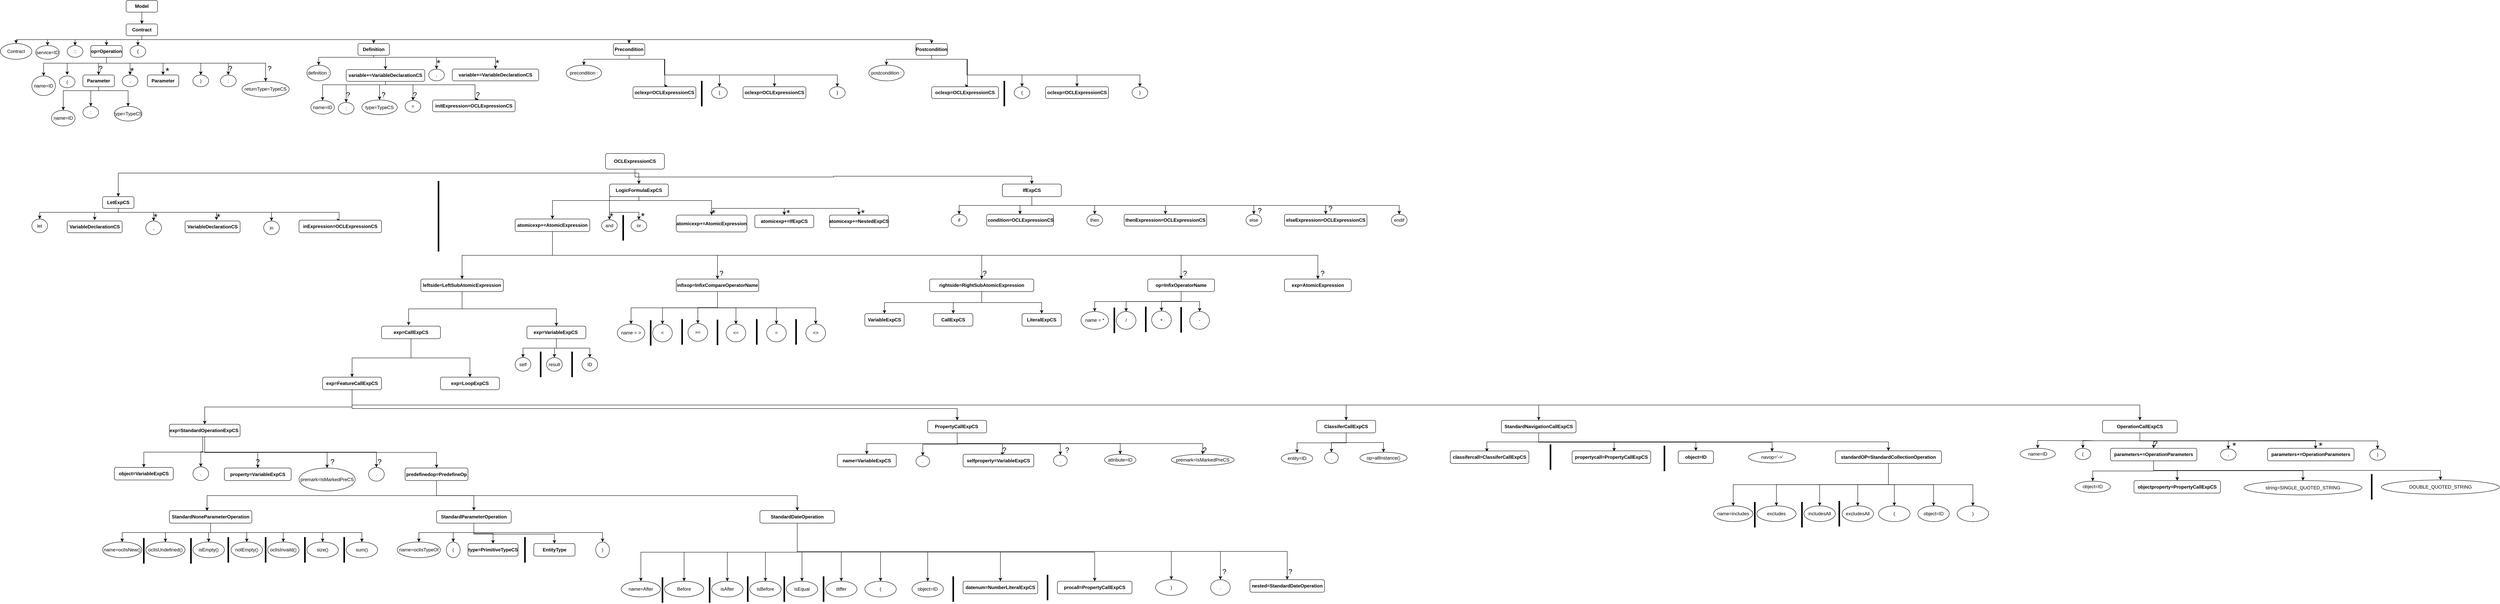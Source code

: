 <mxfile version="20.8.23" type="github">
  <diagram id="uUx2opgquFOD66Lc3Fi1" name="第 1 页">
    <mxGraphModel dx="1217" dy="539" grid="1" gridSize="10" guides="1" tooltips="1" connect="1" arrows="1" fold="1" page="1" pageScale="1" pageWidth="827" pageHeight="1169" math="0" shadow="0">
      <root>
        <mxCell id="0" />
        <mxCell id="1" parent="0" />
        <mxCell id="FQ1eCsuaFFMa_9nz9Wrn-199" style="edgeStyle=orthogonalEdgeStyle;rounded=0;orthogonalLoop=1;jettySize=auto;html=1;exitX=0.5;exitY=1;exitDx=0;exitDy=0;entryX=0.5;entryY=0;entryDx=0;entryDy=0;" parent="1" source="FQ1eCsuaFFMa_9nz9Wrn-197" target="FQ1eCsuaFFMa_9nz9Wrn-198" edge="1">
          <mxGeometry relative="1" as="geometry" />
        </mxCell>
        <mxCell id="FQ1eCsuaFFMa_9nz9Wrn-197" value="&lt;b&gt;Model&lt;/b&gt;" style="rounded=1;whiteSpace=wrap;html=1;" parent="1" vertex="1">
          <mxGeometry x="360" y="10" width="80" height="30" as="geometry" />
        </mxCell>
        <mxCell id="FQ1eCsuaFFMa_9nz9Wrn-201" style="edgeStyle=orthogonalEdgeStyle;rounded=0;orthogonalLoop=1;jettySize=auto;html=1;exitX=0.5;exitY=1;exitDx=0;exitDy=0;entryX=0.5;entryY=0;entryDx=0;entryDy=0;" parent="1" source="FQ1eCsuaFFMa_9nz9Wrn-198" target="FQ1eCsuaFFMa_9nz9Wrn-200" edge="1">
          <mxGeometry relative="1" as="geometry">
            <Array as="points">
              <mxPoint x="400" y="110" />
              <mxPoint x="80" y="110" />
            </Array>
          </mxGeometry>
        </mxCell>
        <mxCell id="FQ1eCsuaFFMa_9nz9Wrn-206" style="edgeStyle=orthogonalEdgeStyle;rounded=0;orthogonalLoop=1;jettySize=auto;html=1;exitX=0.5;exitY=1;exitDx=0;exitDy=0;entryX=0.5;entryY=0;entryDx=0;entryDy=0;" parent="1" source="FQ1eCsuaFFMa_9nz9Wrn-198" target="FQ1eCsuaFFMa_9nz9Wrn-205" edge="1">
          <mxGeometry relative="1" as="geometry">
            <Array as="points">
              <mxPoint x="400" y="110" />
              <mxPoint x="230" y="110" />
            </Array>
          </mxGeometry>
        </mxCell>
        <mxCell id="FQ1eCsuaFFMa_9nz9Wrn-213" style="edgeStyle=orthogonalEdgeStyle;rounded=0;orthogonalLoop=1;jettySize=auto;html=1;exitX=0.5;exitY=1;exitDx=0;exitDy=0;entryX=0.5;entryY=0;entryDx=0;entryDy=0;" parent="1" source="FQ1eCsuaFFMa_9nz9Wrn-198" target="FQ1eCsuaFFMa_9nz9Wrn-207" edge="1">
          <mxGeometry relative="1" as="geometry">
            <Array as="points">
              <mxPoint x="400" y="110" />
              <mxPoint x="310" y="110" />
            </Array>
          </mxGeometry>
        </mxCell>
        <mxCell id="FQ1eCsuaFFMa_9nz9Wrn-215" style="edgeStyle=orthogonalEdgeStyle;rounded=0;orthogonalLoop=1;jettySize=auto;html=1;exitX=0.5;exitY=1;exitDx=0;exitDy=0;entryX=0.5;entryY=0;entryDx=0;entryDy=0;" parent="1" source="FQ1eCsuaFFMa_9nz9Wrn-198" target="FQ1eCsuaFFMa_9nz9Wrn-214" edge="1">
          <mxGeometry relative="1" as="geometry">
            <Array as="points">
              <mxPoint x="400" y="110" />
              <mxPoint x="390" y="110" />
            </Array>
          </mxGeometry>
        </mxCell>
        <mxCell id="FQ1eCsuaFFMa_9nz9Wrn-217" style="edgeStyle=orthogonalEdgeStyle;rounded=0;orthogonalLoop=1;jettySize=auto;html=1;exitX=0.5;exitY=1;exitDx=0;exitDy=0;entryX=0.5;entryY=0;entryDx=0;entryDy=0;" parent="1" source="FQ1eCsuaFFMa_9nz9Wrn-198" target="FQ1eCsuaFFMa_9nz9Wrn-216" edge="1">
          <mxGeometry relative="1" as="geometry">
            <Array as="points">
              <mxPoint x="400" y="110" />
              <mxPoint x="990" y="110" />
            </Array>
          </mxGeometry>
        </mxCell>
        <mxCell id="FQ1eCsuaFFMa_9nz9Wrn-221" style="edgeStyle=orthogonalEdgeStyle;rounded=0;orthogonalLoop=1;jettySize=auto;html=1;exitX=0.5;exitY=1;exitDx=0;exitDy=0;entryX=0.5;entryY=0;entryDx=0;entryDy=0;" parent="1" source="FQ1eCsuaFFMa_9nz9Wrn-198" target="FQ1eCsuaFFMa_9nz9Wrn-219" edge="1">
          <mxGeometry relative="1" as="geometry">
            <Array as="points">
              <mxPoint x="400" y="110" />
              <mxPoint x="160" y="110" />
            </Array>
          </mxGeometry>
        </mxCell>
        <mxCell id="FQ1eCsuaFFMa_9nz9Wrn-278" style="edgeStyle=orthogonalEdgeStyle;rounded=0;orthogonalLoop=1;jettySize=auto;html=1;exitX=0.5;exitY=1;exitDx=0;exitDy=0;entryX=0.5;entryY=0;entryDx=0;entryDy=0;fontSize=18;" parent="1" source="FQ1eCsuaFFMa_9nz9Wrn-198" target="FQ1eCsuaFFMa_9nz9Wrn-277" edge="1">
          <mxGeometry relative="1" as="geometry">
            <Array as="points">
              <mxPoint x="400" y="110" />
              <mxPoint x="1640" y="110" />
            </Array>
          </mxGeometry>
        </mxCell>
        <mxCell id="FQ1eCsuaFFMa_9nz9Wrn-306" style="edgeStyle=orthogonalEdgeStyle;rounded=0;orthogonalLoop=1;jettySize=auto;html=1;exitX=0.5;exitY=1;exitDx=0;exitDy=0;entryX=0.5;entryY=0;entryDx=0;entryDy=0;fontSize=18;" parent="1" source="FQ1eCsuaFFMa_9nz9Wrn-198" target="FQ1eCsuaFFMa_9nz9Wrn-299" edge="1">
          <mxGeometry relative="1" as="geometry">
            <Array as="points">
              <mxPoint x="400" y="110" />
              <mxPoint x="2410" y="110" />
            </Array>
          </mxGeometry>
        </mxCell>
        <mxCell id="FQ1eCsuaFFMa_9nz9Wrn-198" value="&lt;b&gt;Contract&lt;/b&gt;" style="rounded=1;whiteSpace=wrap;html=1;" parent="1" vertex="1">
          <mxGeometry x="360" y="70" width="80" height="30" as="geometry" />
        </mxCell>
        <mxCell id="FQ1eCsuaFFMa_9nz9Wrn-200" value="Contract" style="ellipse;whiteSpace=wrap;html=1;" parent="1" vertex="1">
          <mxGeometry x="40" y="120" width="80" height="40" as="geometry" />
        </mxCell>
        <mxCell id="FQ1eCsuaFFMa_9nz9Wrn-205" value="::" style="ellipse;whiteSpace=wrap;html=1;" parent="1" vertex="1">
          <mxGeometry x="210" y="125" width="40" height="30" as="geometry" />
        </mxCell>
        <mxCell id="FQ1eCsuaFFMa_9nz9Wrn-223" style="edgeStyle=orthogonalEdgeStyle;rounded=0;orthogonalLoop=1;jettySize=auto;html=1;exitX=0.5;exitY=1;exitDx=0;exitDy=0;entryX=0.5;entryY=0;entryDx=0;entryDy=0;" parent="1" source="FQ1eCsuaFFMa_9nz9Wrn-207" target="FQ1eCsuaFFMa_9nz9Wrn-222" edge="1">
          <mxGeometry relative="1" as="geometry">
            <Array as="points">
              <mxPoint x="310" y="170" />
              <mxPoint x="150" y="170" />
            </Array>
          </mxGeometry>
        </mxCell>
        <mxCell id="FQ1eCsuaFFMa_9nz9Wrn-250" style="edgeStyle=orthogonalEdgeStyle;rounded=0;orthogonalLoop=1;jettySize=auto;html=1;exitX=0.5;exitY=1;exitDx=0;exitDy=0;fontSize=18;" parent="1" source="FQ1eCsuaFFMa_9nz9Wrn-207" edge="1">
          <mxGeometry relative="1" as="geometry">
            <mxPoint x="210" y="200" as="targetPoint" />
            <Array as="points">
              <mxPoint x="310" y="170" />
              <mxPoint x="210" y="170" />
            </Array>
          </mxGeometry>
        </mxCell>
        <mxCell id="FQ1eCsuaFFMa_9nz9Wrn-253" style="edgeStyle=orthogonalEdgeStyle;rounded=0;orthogonalLoop=1;jettySize=auto;html=1;exitX=0.5;exitY=1;exitDx=0;exitDy=0;fontSize=18;" parent="1" source="FQ1eCsuaFFMa_9nz9Wrn-207" target="FQ1eCsuaFFMa_9nz9Wrn-252" edge="1">
          <mxGeometry relative="1" as="geometry">
            <Array as="points">
              <mxPoint x="310" y="170" />
              <mxPoint x="290" y="170" />
            </Array>
          </mxGeometry>
        </mxCell>
        <mxCell id="FQ1eCsuaFFMa_9nz9Wrn-259" style="edgeStyle=orthogonalEdgeStyle;rounded=0;orthogonalLoop=1;jettySize=auto;html=1;exitX=0.5;exitY=1;exitDx=0;exitDy=0;entryX=0.5;entryY=0;entryDx=0;entryDy=0;fontSize=18;" parent="1" source="FQ1eCsuaFFMa_9nz9Wrn-207" target="FQ1eCsuaFFMa_9nz9Wrn-257" edge="1">
          <mxGeometry relative="1" as="geometry">
            <Array as="points">
              <mxPoint x="310" y="170" />
              <mxPoint x="370" y="170" />
            </Array>
          </mxGeometry>
        </mxCell>
        <mxCell id="FQ1eCsuaFFMa_9nz9Wrn-260" style="edgeStyle=orthogonalEdgeStyle;rounded=0;orthogonalLoop=1;jettySize=auto;html=1;exitX=0.5;exitY=1;exitDx=0;exitDy=0;entryX=0.5;entryY=0;entryDx=0;entryDy=0;fontSize=18;" parent="1" source="FQ1eCsuaFFMa_9nz9Wrn-207" target="FQ1eCsuaFFMa_9nz9Wrn-258" edge="1">
          <mxGeometry relative="1" as="geometry">
            <Array as="points">
              <mxPoint x="310" y="170" />
              <mxPoint x="454" y="170" />
            </Array>
          </mxGeometry>
        </mxCell>
        <mxCell id="FQ1eCsuaFFMa_9nz9Wrn-264" style="edgeStyle=orthogonalEdgeStyle;rounded=0;orthogonalLoop=1;jettySize=auto;html=1;exitX=0.5;exitY=1;exitDx=0;exitDy=0;entryX=0.5;entryY=0;entryDx=0;entryDy=0;fontSize=18;" parent="1" source="FQ1eCsuaFFMa_9nz9Wrn-207" target="FQ1eCsuaFFMa_9nz9Wrn-263" edge="1">
          <mxGeometry relative="1" as="geometry">
            <Array as="points">
              <mxPoint x="310" y="170" />
              <mxPoint x="550" y="170" />
            </Array>
          </mxGeometry>
        </mxCell>
        <mxCell id="FQ1eCsuaFFMa_9nz9Wrn-267" style="edgeStyle=orthogonalEdgeStyle;rounded=0;orthogonalLoop=1;jettySize=auto;html=1;exitX=0.5;exitY=1;exitDx=0;exitDy=0;entryX=0.5;entryY=0;entryDx=0;entryDy=0;fontSize=18;" parent="1" source="FQ1eCsuaFFMa_9nz9Wrn-207" target="FQ1eCsuaFFMa_9nz9Wrn-265" edge="1">
          <mxGeometry relative="1" as="geometry">
            <Array as="points">
              <mxPoint x="310" y="170" />
              <mxPoint x="620" y="170" />
            </Array>
          </mxGeometry>
        </mxCell>
        <mxCell id="FQ1eCsuaFFMa_9nz9Wrn-268" style="edgeStyle=orthogonalEdgeStyle;rounded=0;orthogonalLoop=1;jettySize=auto;html=1;exitX=0.5;exitY=1;exitDx=0;exitDy=0;entryX=0.5;entryY=0;entryDx=0;entryDy=0;fontSize=18;" parent="1" source="FQ1eCsuaFFMa_9nz9Wrn-207" target="FQ1eCsuaFFMa_9nz9Wrn-266" edge="1">
          <mxGeometry relative="1" as="geometry">
            <Array as="points">
              <mxPoint x="310" y="170" />
              <mxPoint x="715" y="170" />
            </Array>
          </mxGeometry>
        </mxCell>
        <mxCell id="FQ1eCsuaFFMa_9nz9Wrn-207" value="&lt;b&gt;op=Operation&lt;/b&gt;" style="rounded=1;whiteSpace=wrap;html=1;" parent="1" vertex="1">
          <mxGeometry x="270" y="125" width="80" height="30" as="geometry" />
        </mxCell>
        <mxCell id="FQ1eCsuaFFMa_9nz9Wrn-214" value="{" style="ellipse;whiteSpace=wrap;html=1;" parent="1" vertex="1">
          <mxGeometry x="370" y="125" width="40" height="30" as="geometry" />
        </mxCell>
        <mxCell id="FQ1eCsuaFFMa_9nz9Wrn-225" style="edgeStyle=orthogonalEdgeStyle;rounded=0;orthogonalLoop=1;jettySize=auto;html=1;exitX=0.5;exitY=1;exitDx=0;exitDy=0;entryX=0.5;entryY=0;entryDx=0;entryDy=0;" parent="1" source="FQ1eCsuaFFMa_9nz9Wrn-216" target="FQ1eCsuaFFMa_9nz9Wrn-224" edge="1">
          <mxGeometry relative="1" as="geometry">
            <Array as="points">
              <mxPoint x="990" y="155" />
              <mxPoint x="850" y="155" />
            </Array>
          </mxGeometry>
        </mxCell>
        <mxCell id="FQ1eCsuaFFMa_9nz9Wrn-227" style="edgeStyle=orthogonalEdgeStyle;rounded=0;orthogonalLoop=1;jettySize=auto;html=1;exitX=0.5;exitY=1;exitDx=0;exitDy=0;entryX=0.5;entryY=0;entryDx=0;entryDy=0;" parent="1" source="FQ1eCsuaFFMa_9nz9Wrn-216" target="FQ1eCsuaFFMa_9nz9Wrn-226" edge="1">
          <mxGeometry relative="1" as="geometry">
            <Array as="points">
              <mxPoint x="990" y="155" />
              <mxPoint x="1020" y="155" />
            </Array>
          </mxGeometry>
        </mxCell>
        <mxCell id="FQ1eCsuaFFMa_9nz9Wrn-229" style="edgeStyle=orthogonalEdgeStyle;rounded=0;orthogonalLoop=1;jettySize=auto;html=1;exitX=0.5;exitY=1;exitDx=0;exitDy=0;entryX=0.5;entryY=0;entryDx=0;entryDy=0;" parent="1" source="FQ1eCsuaFFMa_9nz9Wrn-216" target="FQ1eCsuaFFMa_9nz9Wrn-228" edge="1">
          <mxGeometry relative="1" as="geometry">
            <Array as="points">
              <mxPoint x="990" y="155" />
              <mxPoint x="1150" y="155" />
            </Array>
          </mxGeometry>
        </mxCell>
        <mxCell id="FQ1eCsuaFFMa_9nz9Wrn-233" style="edgeStyle=orthogonalEdgeStyle;rounded=0;orthogonalLoop=1;jettySize=auto;html=1;exitX=0.5;exitY=1;exitDx=0;exitDy=0;entryX=0.5;entryY=0;entryDx=0;entryDy=0;fontSize=24;" parent="1" source="FQ1eCsuaFFMa_9nz9Wrn-216" target="FQ1eCsuaFFMa_9nz9Wrn-232" edge="1">
          <mxGeometry relative="1" as="geometry">
            <Array as="points">
              <mxPoint x="990" y="155" />
              <mxPoint x="1300" y="155" />
            </Array>
          </mxGeometry>
        </mxCell>
        <mxCell id="FQ1eCsuaFFMa_9nz9Wrn-216" value="&lt;b&gt;Definition&lt;/b&gt;" style="rounded=1;whiteSpace=wrap;html=1;" parent="1" vertex="1">
          <mxGeometry x="950" y="120" width="80" height="30" as="geometry" />
        </mxCell>
        <mxCell id="FQ1eCsuaFFMa_9nz9Wrn-219" value="service=ID" style="ellipse;whiteSpace=wrap;html=1;" parent="1" vertex="1">
          <mxGeometry x="130" y="125" width="60" height="35" as="geometry" />
        </mxCell>
        <mxCell id="FQ1eCsuaFFMa_9nz9Wrn-222" value="name=ID" style="ellipse;whiteSpace=wrap;html=1;" parent="1" vertex="1">
          <mxGeometry x="120" y="202.5" width="60" height="50" as="geometry" />
        </mxCell>
        <mxCell id="FQ1eCsuaFFMa_9nz9Wrn-224" value="definition :" style="ellipse;whiteSpace=wrap;html=1;" parent="1" vertex="1">
          <mxGeometry x="820" y="175" width="60" height="40" as="geometry" />
        </mxCell>
        <mxCell id="FQ1eCsuaFFMa_9nz9Wrn-236" style="edgeStyle=orthogonalEdgeStyle;rounded=0;orthogonalLoop=1;jettySize=auto;html=1;exitX=0.5;exitY=1;exitDx=0;exitDy=0;entryX=0.5;entryY=0;entryDx=0;entryDy=0;fontSize=24;" parent="1" source="FQ1eCsuaFFMa_9nz9Wrn-226" target="FQ1eCsuaFFMa_9nz9Wrn-235" edge="1">
          <mxGeometry relative="1" as="geometry">
            <Array as="points">
              <mxPoint x="1020" y="225" />
              <mxPoint x="860" y="225" />
            </Array>
          </mxGeometry>
        </mxCell>
        <mxCell id="FQ1eCsuaFFMa_9nz9Wrn-238" style="edgeStyle=orthogonalEdgeStyle;rounded=0;orthogonalLoop=1;jettySize=auto;html=1;exitX=0.5;exitY=1;exitDx=0;exitDy=0;entryX=0.5;entryY=0;entryDx=0;entryDy=0;fontSize=24;" parent="1" source="FQ1eCsuaFFMa_9nz9Wrn-226" target="FQ1eCsuaFFMa_9nz9Wrn-237" edge="1">
          <mxGeometry relative="1" as="geometry">
            <Array as="points">
              <mxPoint x="1020" y="225" />
              <mxPoint x="920" y="225" />
            </Array>
          </mxGeometry>
        </mxCell>
        <mxCell id="FQ1eCsuaFFMa_9nz9Wrn-240" style="edgeStyle=orthogonalEdgeStyle;rounded=0;orthogonalLoop=1;jettySize=auto;html=1;exitX=0.5;exitY=1;exitDx=0;exitDy=0;entryX=0.5;entryY=0;entryDx=0;entryDy=0;fontSize=24;" parent="1" source="FQ1eCsuaFFMa_9nz9Wrn-226" target="FQ1eCsuaFFMa_9nz9Wrn-239" edge="1">
          <mxGeometry relative="1" as="geometry">
            <Array as="points">
              <mxPoint x="1020" y="225" />
              <mxPoint x="1005" y="225" />
            </Array>
          </mxGeometry>
        </mxCell>
        <mxCell id="FQ1eCsuaFFMa_9nz9Wrn-244" style="edgeStyle=orthogonalEdgeStyle;rounded=0;orthogonalLoop=1;jettySize=auto;html=1;exitX=0.5;exitY=1;exitDx=0;exitDy=0;entryX=0.5;entryY=0;entryDx=0;entryDy=0;fontSize=18;" parent="1" source="FQ1eCsuaFFMa_9nz9Wrn-226" target="FQ1eCsuaFFMa_9nz9Wrn-243" edge="1">
          <mxGeometry relative="1" as="geometry">
            <Array as="points">
              <mxPoint x="1020" y="225" />
              <mxPoint x="1090" y="225" />
            </Array>
          </mxGeometry>
        </mxCell>
        <mxCell id="FQ1eCsuaFFMa_9nz9Wrn-247" style="edgeStyle=orthogonalEdgeStyle;rounded=0;orthogonalLoop=1;jettySize=auto;html=1;exitX=0.5;exitY=1;exitDx=0;exitDy=0;entryX=0.557;entryY=-0.058;entryDx=0;entryDy=0;entryPerimeter=0;fontSize=18;" parent="1" source="FQ1eCsuaFFMa_9nz9Wrn-226" target="FQ1eCsuaFFMa_9nz9Wrn-246" edge="1">
          <mxGeometry relative="1" as="geometry">
            <Array as="points">
              <mxPoint x="1020" y="225" />
              <mxPoint x="1248" y="225" />
            </Array>
          </mxGeometry>
        </mxCell>
        <mxCell id="FQ1eCsuaFFMa_9nz9Wrn-226" value="&lt;b&gt;variable+=VariableDeclarationCS&lt;/b&gt;" style="rounded=1;whiteSpace=wrap;html=1;" parent="1" vertex="1">
          <mxGeometry x="920" y="186.25" width="200" height="30" as="geometry" />
        </mxCell>
        <mxCell id="FQ1eCsuaFFMa_9nz9Wrn-228" value="," style="ellipse;whiteSpace=wrap;html=1;" parent="1" vertex="1">
          <mxGeometry x="1130" y="185" width="40" height="30" as="geometry" />
        </mxCell>
        <mxCell id="FQ1eCsuaFFMa_9nz9Wrn-231" value="&lt;font style=&quot;font-size: 24px;&quot;&gt;*&lt;/font&gt;" style="text;strokeColor=none;align=center;fillColor=none;html=1;verticalAlign=middle;whiteSpace=wrap;rounded=0;" parent="1" vertex="1">
          <mxGeometry x="1140" y="165" width="30" height="10" as="geometry" />
        </mxCell>
        <mxCell id="FQ1eCsuaFFMa_9nz9Wrn-232" value="&lt;b style=&quot;border-color: var(--border-color);&quot;&gt;variable+=VariableDeclarationCS&lt;/b&gt;" style="rounded=1;whiteSpace=wrap;html=1;" parent="1" vertex="1">
          <mxGeometry x="1190" y="185" width="220" height="30" as="geometry" />
        </mxCell>
        <mxCell id="FQ1eCsuaFFMa_9nz9Wrn-234" value="&lt;font style=&quot;font-size: 24px;&quot;&gt;*&lt;/font&gt;" style="text;strokeColor=none;align=center;fillColor=none;html=1;verticalAlign=middle;whiteSpace=wrap;rounded=0;" parent="1" vertex="1">
          <mxGeometry x="1290" y="165" width="30" height="10" as="geometry" />
        </mxCell>
        <mxCell id="FQ1eCsuaFFMa_9nz9Wrn-235" value="name=ID" style="ellipse;whiteSpace=wrap;html=1;" parent="1" vertex="1">
          <mxGeometry x="830" y="265" width="60" height="35" as="geometry" />
        </mxCell>
        <mxCell id="FQ1eCsuaFFMa_9nz9Wrn-237" value=":" style="ellipse;whiteSpace=wrap;html=1;" parent="1" vertex="1">
          <mxGeometry x="900" y="270" width="40" height="30" as="geometry" />
        </mxCell>
        <mxCell id="FQ1eCsuaFFMa_9nz9Wrn-239" value="type=TypeCS" style="ellipse;whiteSpace=wrap;html=1;" parent="1" vertex="1">
          <mxGeometry x="960" y="263.75" width="90" height="37.5" as="geometry" />
        </mxCell>
        <mxCell id="FQ1eCsuaFFMa_9nz9Wrn-241" value="&lt;font style=&quot;font-size: 18px;&quot;&gt;?&lt;/font&gt;" style="text;strokeColor=none;align=center;fillColor=none;html=1;verticalAlign=middle;whiteSpace=wrap;rounded=0;" parent="1" vertex="1">
          <mxGeometry x="910" y="245" width="30" height="11.25" as="geometry" />
        </mxCell>
        <mxCell id="FQ1eCsuaFFMa_9nz9Wrn-242" value="&lt;font style=&quot;font-size: 18px;&quot;&gt;?&lt;/font&gt;" style="text;strokeColor=none;align=center;fillColor=none;html=1;verticalAlign=middle;whiteSpace=wrap;rounded=0;" parent="1" vertex="1">
          <mxGeometry x="1000" y="245" width="30" height="11.25" as="geometry" />
        </mxCell>
        <mxCell id="FQ1eCsuaFFMa_9nz9Wrn-243" value="=" style="ellipse;whiteSpace=wrap;html=1;" parent="1" vertex="1">
          <mxGeometry x="1070" y="265" width="40" height="30" as="geometry" />
        </mxCell>
        <mxCell id="FQ1eCsuaFFMa_9nz9Wrn-245" value="&lt;font style=&quot;font-size: 18px;&quot;&gt;?&lt;/font&gt;" style="text;strokeColor=none;align=center;fillColor=none;html=1;verticalAlign=middle;whiteSpace=wrap;rounded=0;" parent="1" vertex="1">
          <mxGeometry x="1080" y="245" width="30" height="11.25" as="geometry" />
        </mxCell>
        <mxCell id="FQ1eCsuaFFMa_9nz9Wrn-246" value="&lt;b&gt;initExpression=OCLExpressionCS&lt;/b&gt;" style="rounded=1;whiteSpace=wrap;html=1;" parent="1" vertex="1">
          <mxGeometry x="1140" y="263.75" width="210" height="30" as="geometry" />
        </mxCell>
        <mxCell id="FQ1eCsuaFFMa_9nz9Wrn-248" value="&lt;font style=&quot;font-size: 18px;&quot;&gt;?&lt;/font&gt;" style="text;strokeColor=none;align=center;fillColor=none;html=1;verticalAlign=middle;whiteSpace=wrap;rounded=0;" parent="1" vertex="1">
          <mxGeometry x="1240" y="245" width="30" height="11.25" as="geometry" />
        </mxCell>
        <mxCell id="FQ1eCsuaFFMa_9nz9Wrn-249" value="(" style="ellipse;whiteSpace=wrap;html=1;" parent="1" vertex="1">
          <mxGeometry x="190" y="202.5" width="40" height="30" as="geometry" />
        </mxCell>
        <mxCell id="FQ1eCsuaFFMa_9nz9Wrn-274" style="edgeStyle=orthogonalEdgeStyle;rounded=0;orthogonalLoop=1;jettySize=auto;html=1;exitX=0.5;exitY=1;exitDx=0;exitDy=0;entryX=0.5;entryY=0;entryDx=0;entryDy=0;fontSize=18;" parent="1" source="FQ1eCsuaFFMa_9nz9Wrn-252" target="FQ1eCsuaFFMa_9nz9Wrn-271" edge="1">
          <mxGeometry relative="1" as="geometry">
            <Array as="points">
              <mxPoint x="290" y="240" />
              <mxPoint x="200" y="240" />
            </Array>
          </mxGeometry>
        </mxCell>
        <mxCell id="FQ1eCsuaFFMa_9nz9Wrn-275" style="edgeStyle=orthogonalEdgeStyle;rounded=0;orthogonalLoop=1;jettySize=auto;html=1;exitX=0.5;exitY=1;exitDx=0;exitDy=0;entryX=0.5;entryY=0;entryDx=0;entryDy=0;fontSize=18;" parent="1" source="FQ1eCsuaFFMa_9nz9Wrn-252" target="FQ1eCsuaFFMa_9nz9Wrn-272" edge="1">
          <mxGeometry relative="1" as="geometry">
            <Array as="points">
              <mxPoint x="290" y="240" />
              <mxPoint x="270" y="240" />
            </Array>
          </mxGeometry>
        </mxCell>
        <mxCell id="FQ1eCsuaFFMa_9nz9Wrn-276" style="edgeStyle=orthogonalEdgeStyle;rounded=0;orthogonalLoop=1;jettySize=auto;html=1;exitX=0.5;exitY=1;exitDx=0;exitDy=0;entryX=0.5;entryY=0;entryDx=0;entryDy=0;fontSize=18;" parent="1" source="FQ1eCsuaFFMa_9nz9Wrn-252" target="FQ1eCsuaFFMa_9nz9Wrn-273" edge="1">
          <mxGeometry relative="1" as="geometry">
            <Array as="points">
              <mxPoint x="290" y="240" />
              <mxPoint x="365" y="240" />
            </Array>
          </mxGeometry>
        </mxCell>
        <mxCell id="FQ1eCsuaFFMa_9nz9Wrn-252" value="&lt;b&gt;Parameter&lt;/b&gt;" style="rounded=1;whiteSpace=wrap;html=1;" parent="1" vertex="1">
          <mxGeometry x="250" y="200" width="80" height="30" as="geometry" />
        </mxCell>
        <mxCell id="FQ1eCsuaFFMa_9nz9Wrn-254" value="&lt;font style=&quot;font-size: 18px;&quot;&gt;?&lt;/font&gt;" style="text;strokeColor=none;align=center;fillColor=none;html=1;verticalAlign=middle;whiteSpace=wrap;rounded=0;" parent="1" vertex="1">
          <mxGeometry x="280" y="178.75" width="30" height="11.25" as="geometry" />
        </mxCell>
        <mxCell id="FQ1eCsuaFFMa_9nz9Wrn-257" value="," style="ellipse;whiteSpace=wrap;html=1;" parent="1" vertex="1">
          <mxGeometry x="350" y="200" width="40" height="30" as="geometry" />
        </mxCell>
        <mxCell id="FQ1eCsuaFFMa_9nz9Wrn-258" value="&lt;b&gt;Parameter&lt;/b&gt;" style="rounded=1;whiteSpace=wrap;html=1;" parent="1" vertex="1">
          <mxGeometry x="414" y="200" width="80" height="30" as="geometry" />
        </mxCell>
        <mxCell id="FQ1eCsuaFFMa_9nz9Wrn-261" value="&lt;font style=&quot;font-size: 24px;&quot;&gt;*&lt;/font&gt;" style="text;strokeColor=none;align=center;fillColor=none;html=1;verticalAlign=middle;whiteSpace=wrap;rounded=0;" parent="1" vertex="1">
          <mxGeometry x="360" y="185" width="30" height="10" as="geometry" />
        </mxCell>
        <mxCell id="FQ1eCsuaFFMa_9nz9Wrn-262" value="&lt;font style=&quot;font-size: 24px;&quot;&gt;*&lt;/font&gt;" style="text;strokeColor=none;align=center;fillColor=none;html=1;verticalAlign=middle;whiteSpace=wrap;rounded=0;" parent="1" vertex="1">
          <mxGeometry x="450" y="185" width="30" height="10" as="geometry" />
        </mxCell>
        <mxCell id="FQ1eCsuaFFMa_9nz9Wrn-263" value=")" style="ellipse;whiteSpace=wrap;html=1;" parent="1" vertex="1">
          <mxGeometry x="530" y="200" width="40" height="30" as="geometry" />
        </mxCell>
        <mxCell id="FQ1eCsuaFFMa_9nz9Wrn-265" value=":" style="ellipse;whiteSpace=wrap;html=1;" parent="1" vertex="1">
          <mxGeometry x="600" y="200" width="40" height="30" as="geometry" />
        </mxCell>
        <mxCell id="FQ1eCsuaFFMa_9nz9Wrn-266" value="returnType=TypeCS" style="ellipse;whiteSpace=wrap;html=1;" parent="1" vertex="1">
          <mxGeometry x="655" y="216.25" width="120" height="40" as="geometry" />
        </mxCell>
        <mxCell id="FQ1eCsuaFFMa_9nz9Wrn-269" value="&lt;font style=&quot;font-size: 18px;&quot;&gt;?&lt;/font&gt;" style="text;strokeColor=none;align=center;fillColor=none;html=1;verticalAlign=middle;whiteSpace=wrap;rounded=0;" parent="1" vertex="1">
          <mxGeometry x="610" y="178.75" width="30" height="11.25" as="geometry" />
        </mxCell>
        <mxCell id="FQ1eCsuaFFMa_9nz9Wrn-270" value="&lt;font style=&quot;font-size: 18px;&quot;&gt;?&lt;/font&gt;" style="text;strokeColor=none;align=center;fillColor=none;html=1;verticalAlign=middle;whiteSpace=wrap;rounded=0;" parent="1" vertex="1">
          <mxGeometry x="710" y="178.75" width="30" height="11.25" as="geometry" />
        </mxCell>
        <mxCell id="FQ1eCsuaFFMa_9nz9Wrn-271" value="name=ID" style="ellipse;whiteSpace=wrap;html=1;" parent="1" vertex="1">
          <mxGeometry x="170" y="290" width="60" height="40" as="geometry" />
        </mxCell>
        <mxCell id="FQ1eCsuaFFMa_9nz9Wrn-272" value=":" style="ellipse;whiteSpace=wrap;html=1;" parent="1" vertex="1">
          <mxGeometry x="250" y="280" width="40" height="30" as="geometry" />
        </mxCell>
        <mxCell id="FQ1eCsuaFFMa_9nz9Wrn-273" value="type=TypeCS" style="ellipse;whiteSpace=wrap;html=1;" parent="1" vertex="1">
          <mxGeometry x="330" y="280" width="70" height="37.5" as="geometry" />
        </mxCell>
        <mxCell id="FQ1eCsuaFFMa_9nz9Wrn-281" style="edgeStyle=orthogonalEdgeStyle;rounded=0;orthogonalLoop=1;jettySize=auto;html=1;exitX=0.5;exitY=1;exitDx=0;exitDy=0;entryX=0.5;entryY=0;entryDx=0;entryDy=0;fontSize=18;" parent="1" source="FQ1eCsuaFFMa_9nz9Wrn-277" target="FQ1eCsuaFFMa_9nz9Wrn-279" edge="1">
          <mxGeometry relative="1" as="geometry">
            <Array as="points">
              <mxPoint x="1640" y="160" />
              <mxPoint x="1525" y="160" />
            </Array>
          </mxGeometry>
        </mxCell>
        <mxCell id="FQ1eCsuaFFMa_9nz9Wrn-284" style="edgeStyle=orthogonalEdgeStyle;rounded=0;orthogonalLoop=1;jettySize=auto;html=1;exitX=0.5;exitY=1;exitDx=0;exitDy=0;entryX=0.55;entryY=-0.067;entryDx=0;entryDy=0;entryPerimeter=0;fontSize=18;" parent="1" source="FQ1eCsuaFFMa_9nz9Wrn-277" target="FQ1eCsuaFFMa_9nz9Wrn-283" edge="1">
          <mxGeometry relative="1" as="geometry">
            <Array as="points">
              <mxPoint x="1640" y="160" />
              <mxPoint x="1731" y="160" />
            </Array>
          </mxGeometry>
        </mxCell>
        <mxCell id="FQ1eCsuaFFMa_9nz9Wrn-289" style="edgeStyle=orthogonalEdgeStyle;rounded=0;orthogonalLoop=1;jettySize=auto;html=1;exitX=0.5;exitY=1;exitDx=0;exitDy=0;entryX=0.5;entryY=0;entryDx=0;entryDy=0;fontSize=18;" parent="1" source="FQ1eCsuaFFMa_9nz9Wrn-277" target="FQ1eCsuaFFMa_9nz9Wrn-286" edge="1">
          <mxGeometry relative="1" as="geometry">
            <Array as="points">
              <mxPoint x="1640" y="160" />
              <mxPoint x="1730" y="160" />
              <mxPoint x="1730" y="200" />
              <mxPoint x="1870" y="200" />
            </Array>
          </mxGeometry>
        </mxCell>
        <mxCell id="FQ1eCsuaFFMa_9nz9Wrn-292" style="edgeStyle=orthogonalEdgeStyle;rounded=0;orthogonalLoop=1;jettySize=auto;html=1;exitX=0.5;exitY=1;exitDx=0;exitDy=0;entryX=0.5;entryY=0;entryDx=0;entryDy=0;fontSize=18;" parent="1" source="FQ1eCsuaFFMa_9nz9Wrn-277" target="FQ1eCsuaFFMa_9nz9Wrn-291" edge="1">
          <mxGeometry relative="1" as="geometry">
            <Array as="points">
              <mxPoint x="1640" y="160" />
              <mxPoint x="1730" y="160" />
              <mxPoint x="1730" y="200" />
              <mxPoint x="2010" y="200" />
            </Array>
          </mxGeometry>
        </mxCell>
        <mxCell id="FQ1eCsuaFFMa_9nz9Wrn-293" style="edgeStyle=orthogonalEdgeStyle;rounded=0;orthogonalLoop=1;jettySize=auto;html=1;exitX=0.5;exitY=1;exitDx=0;exitDy=0;entryX=0.5;entryY=0;entryDx=0;entryDy=0;fontSize=18;" parent="1" source="FQ1eCsuaFFMa_9nz9Wrn-277" target="FQ1eCsuaFFMa_9nz9Wrn-287" edge="1">
          <mxGeometry relative="1" as="geometry">
            <Array as="points">
              <mxPoint x="1640" y="160" />
              <mxPoint x="1730" y="160" />
              <mxPoint x="1730" y="200" />
              <mxPoint x="2170" y="200" />
            </Array>
          </mxGeometry>
        </mxCell>
        <mxCell id="FQ1eCsuaFFMa_9nz9Wrn-277" value="&lt;b&gt;Precondition&lt;/b&gt;" style="rounded=1;whiteSpace=wrap;html=1;" parent="1" vertex="1">
          <mxGeometry x="1600" y="120" width="80" height="30" as="geometry" />
        </mxCell>
        <mxCell id="FQ1eCsuaFFMa_9nz9Wrn-279" value="precondition :" style="ellipse;whiteSpace=wrap;html=1;" parent="1" vertex="1">
          <mxGeometry x="1480" y="175" width="90" height="40" as="geometry" />
        </mxCell>
        <mxCell id="FQ1eCsuaFFMa_9nz9Wrn-283" value="&lt;b&gt;oclexp=OCLExpressionCS&lt;/b&gt;" style="rounded=1;whiteSpace=wrap;html=1;" parent="1" vertex="1">
          <mxGeometry x="1650" y="230" width="160" height="30" as="geometry" />
        </mxCell>
        <mxCell id="FQ1eCsuaFFMa_9nz9Wrn-286" value="{" style="ellipse;whiteSpace=wrap;html=1;" parent="1" vertex="1">
          <mxGeometry x="1850" y="230" width="40" height="30" as="geometry" />
        </mxCell>
        <mxCell id="FQ1eCsuaFFMa_9nz9Wrn-287" value="}" style="ellipse;whiteSpace=wrap;html=1;" parent="1" vertex="1">
          <mxGeometry x="2150" y="230" width="40" height="30" as="geometry" />
        </mxCell>
        <mxCell id="FQ1eCsuaFFMa_9nz9Wrn-290" value="" style="line;strokeWidth=4;direction=south;html=1;perimeter=backbonePerimeter;points=[];outlineConnect=0;fontSize=18;" parent="1" vertex="1">
          <mxGeometry x="1820" y="215" width="10" height="65" as="geometry" />
        </mxCell>
        <mxCell id="FQ1eCsuaFFMa_9nz9Wrn-291" value="&lt;b&gt;oclexp=OCLExpressionCS&lt;/b&gt;" style="rounded=1;whiteSpace=wrap;html=1;" parent="1" vertex="1">
          <mxGeometry x="1930" y="230" width="160" height="30" as="geometry" />
        </mxCell>
        <mxCell id="FQ1eCsuaFFMa_9nz9Wrn-294" style="edgeStyle=orthogonalEdgeStyle;rounded=0;orthogonalLoop=1;jettySize=auto;html=1;exitX=0.5;exitY=1;exitDx=0;exitDy=0;entryX=0.5;entryY=0;entryDx=0;entryDy=0;fontSize=18;" parent="1" source="FQ1eCsuaFFMa_9nz9Wrn-299" target="FQ1eCsuaFFMa_9nz9Wrn-300" edge="1">
          <mxGeometry relative="1" as="geometry">
            <Array as="points">
              <mxPoint x="2410" y="160" />
              <mxPoint x="2295" y="160" />
            </Array>
          </mxGeometry>
        </mxCell>
        <mxCell id="FQ1eCsuaFFMa_9nz9Wrn-295" style="edgeStyle=orthogonalEdgeStyle;rounded=0;orthogonalLoop=1;jettySize=auto;html=1;exitX=0.5;exitY=1;exitDx=0;exitDy=0;entryX=0.55;entryY=-0.067;entryDx=0;entryDy=0;entryPerimeter=0;fontSize=18;" parent="1" source="FQ1eCsuaFFMa_9nz9Wrn-299" target="FQ1eCsuaFFMa_9nz9Wrn-301" edge="1">
          <mxGeometry relative="1" as="geometry">
            <Array as="points">
              <mxPoint x="2410" y="160" />
              <mxPoint x="2501" y="160" />
            </Array>
          </mxGeometry>
        </mxCell>
        <mxCell id="FQ1eCsuaFFMa_9nz9Wrn-296" style="edgeStyle=orthogonalEdgeStyle;rounded=0;orthogonalLoop=1;jettySize=auto;html=1;exitX=0.5;exitY=1;exitDx=0;exitDy=0;entryX=0.5;entryY=0;entryDx=0;entryDy=0;fontSize=18;" parent="1" source="FQ1eCsuaFFMa_9nz9Wrn-299" target="FQ1eCsuaFFMa_9nz9Wrn-302" edge="1">
          <mxGeometry relative="1" as="geometry">
            <Array as="points">
              <mxPoint x="2410" y="160" />
              <mxPoint x="2500" y="160" />
              <mxPoint x="2500" y="200" />
              <mxPoint x="2640" y="200" />
            </Array>
          </mxGeometry>
        </mxCell>
        <mxCell id="FQ1eCsuaFFMa_9nz9Wrn-297" style="edgeStyle=orthogonalEdgeStyle;rounded=0;orthogonalLoop=1;jettySize=auto;html=1;exitX=0.5;exitY=1;exitDx=0;exitDy=0;entryX=0.5;entryY=0;entryDx=0;entryDy=0;fontSize=18;" parent="1" source="FQ1eCsuaFFMa_9nz9Wrn-299" target="FQ1eCsuaFFMa_9nz9Wrn-305" edge="1">
          <mxGeometry relative="1" as="geometry">
            <Array as="points">
              <mxPoint x="2410" y="160" />
              <mxPoint x="2500" y="160" />
              <mxPoint x="2500" y="200" />
              <mxPoint x="2780" y="200" />
            </Array>
          </mxGeometry>
        </mxCell>
        <mxCell id="FQ1eCsuaFFMa_9nz9Wrn-298" style="edgeStyle=orthogonalEdgeStyle;rounded=0;orthogonalLoop=1;jettySize=auto;html=1;exitX=0.5;exitY=1;exitDx=0;exitDy=0;entryX=0.5;entryY=0;entryDx=0;entryDy=0;fontSize=18;" parent="1" source="FQ1eCsuaFFMa_9nz9Wrn-299" target="FQ1eCsuaFFMa_9nz9Wrn-303" edge="1">
          <mxGeometry relative="1" as="geometry">
            <Array as="points">
              <mxPoint x="2410" y="160" />
              <mxPoint x="2500" y="160" />
              <mxPoint x="2500" y="200" />
              <mxPoint x="2940" y="200" />
            </Array>
          </mxGeometry>
        </mxCell>
        <mxCell id="FQ1eCsuaFFMa_9nz9Wrn-299" value="&lt;b&gt;Postcondition&lt;/b&gt;" style="rounded=1;whiteSpace=wrap;html=1;" parent="1" vertex="1">
          <mxGeometry x="2370" y="120" width="80" height="30" as="geometry" />
        </mxCell>
        <mxCell id="FQ1eCsuaFFMa_9nz9Wrn-300" value="postcondition :" style="ellipse;whiteSpace=wrap;html=1;" parent="1" vertex="1">
          <mxGeometry x="2250" y="175" width="90" height="40" as="geometry" />
        </mxCell>
        <mxCell id="FQ1eCsuaFFMa_9nz9Wrn-301" value="&lt;b&gt;oclexp=OCLExpressionCS&lt;/b&gt;" style="rounded=1;whiteSpace=wrap;html=1;" parent="1" vertex="1">
          <mxGeometry x="2410" y="230" width="170" height="30" as="geometry" />
        </mxCell>
        <mxCell id="FQ1eCsuaFFMa_9nz9Wrn-302" value="{" style="ellipse;whiteSpace=wrap;html=1;" parent="1" vertex="1">
          <mxGeometry x="2620" y="230" width="40" height="30" as="geometry" />
        </mxCell>
        <mxCell id="FQ1eCsuaFFMa_9nz9Wrn-303" value="}" style="ellipse;whiteSpace=wrap;html=1;" parent="1" vertex="1">
          <mxGeometry x="2920" y="230" width="40" height="30" as="geometry" />
        </mxCell>
        <mxCell id="FQ1eCsuaFFMa_9nz9Wrn-304" value="" style="line;strokeWidth=4;direction=south;html=1;perimeter=backbonePerimeter;points=[];outlineConnect=0;fontSize=18;" parent="1" vertex="1">
          <mxGeometry x="2590" y="215" width="10" height="65" as="geometry" />
        </mxCell>
        <mxCell id="FQ1eCsuaFFMa_9nz9Wrn-305" value="&lt;b&gt;oclexp=OCLExpressionCS&lt;/b&gt;" style="rounded=1;whiteSpace=wrap;html=1;" parent="1" vertex="1">
          <mxGeometry x="2700" y="230" width="160" height="30" as="geometry" />
        </mxCell>
        <mxCell id="FQ1eCsuaFFMa_9nz9Wrn-311" style="edgeStyle=orthogonalEdgeStyle;rounded=0;orthogonalLoop=1;jettySize=auto;html=1;exitX=0.5;exitY=1;exitDx=0;exitDy=0;entryX=0.5;entryY=0;entryDx=0;entryDy=0;fontSize=18;" parent="1" source="FQ1eCsuaFFMa_9nz9Wrn-307" target="FQ1eCsuaFFMa_9nz9Wrn-309" edge="1">
          <mxGeometry relative="1" as="geometry">
            <Array as="points">
              <mxPoint x="1655" y="450" />
              <mxPoint x="340" y="450" />
            </Array>
          </mxGeometry>
        </mxCell>
        <mxCell id="FQ1eCsuaFFMa_9nz9Wrn-336" style="edgeStyle=orthogonalEdgeStyle;rounded=0;orthogonalLoop=1;jettySize=auto;html=1;exitX=0.5;exitY=1;exitDx=0;exitDy=0;entryX=0.5;entryY=0;entryDx=0;entryDy=0;fontSize=18;" parent="1" source="FQ1eCsuaFFMa_9nz9Wrn-307" target="FQ1eCsuaFFMa_9nz9Wrn-332" edge="1">
          <mxGeometry relative="1" as="geometry">
            <Array as="points">
              <mxPoint x="1655" y="450" />
              <mxPoint x="1665" y="450" />
            </Array>
          </mxGeometry>
        </mxCell>
        <mxCell id="7EcnCfb4Zhemlb_3NmbK-276" style="edgeStyle=orthogonalEdgeStyle;rounded=0;orthogonalLoop=1;jettySize=auto;html=1;exitX=0.5;exitY=1;exitDx=0;exitDy=0;entryX=0.5;entryY=0;entryDx=0;entryDy=0;" edge="1" parent="1" source="FQ1eCsuaFFMa_9nz9Wrn-307" target="7EcnCfb4Zhemlb_3NmbK-275">
          <mxGeometry relative="1" as="geometry" />
        </mxCell>
        <mxCell id="FQ1eCsuaFFMa_9nz9Wrn-307" value="&lt;b&gt;OCLExpressionCS&lt;/b&gt;" style="rounded=1;whiteSpace=wrap;html=1;" parent="1" vertex="1">
          <mxGeometry x="1580" y="400" width="150" height="40" as="geometry" />
        </mxCell>
        <mxCell id="FQ1eCsuaFFMa_9nz9Wrn-313" style="edgeStyle=orthogonalEdgeStyle;rounded=0;orthogonalLoop=1;jettySize=auto;html=1;exitX=0.5;exitY=1;exitDx=0;exitDy=0;entryX=0.5;entryY=0;entryDx=0;entryDy=0;fontSize=18;" parent="1" source="FQ1eCsuaFFMa_9nz9Wrn-309" target="FQ1eCsuaFFMa_9nz9Wrn-312" edge="1">
          <mxGeometry relative="1" as="geometry">
            <Array as="points">
              <mxPoint x="340" y="550" />
              <mxPoint x="140" y="550" />
            </Array>
          </mxGeometry>
        </mxCell>
        <mxCell id="FQ1eCsuaFFMa_9nz9Wrn-315" style="edgeStyle=orthogonalEdgeStyle;rounded=0;orthogonalLoop=1;jettySize=auto;html=1;exitX=0.5;exitY=1;exitDx=0;exitDy=0;fontSize=18;" parent="1" source="FQ1eCsuaFFMa_9nz9Wrn-309" edge="1">
          <mxGeometry relative="1" as="geometry">
            <mxPoint x="280" y="570" as="targetPoint" />
            <Array as="points">
              <mxPoint x="340" y="550" />
              <mxPoint x="280" y="550" />
            </Array>
          </mxGeometry>
        </mxCell>
        <mxCell id="FQ1eCsuaFFMa_9nz9Wrn-317" style="edgeStyle=orthogonalEdgeStyle;rounded=0;orthogonalLoop=1;jettySize=auto;html=1;exitX=0.5;exitY=1;exitDx=0;exitDy=0;entryX=0.5;entryY=0;entryDx=0;entryDy=0;fontSize=18;" parent="1" source="FQ1eCsuaFFMa_9nz9Wrn-309" target="FQ1eCsuaFFMa_9nz9Wrn-316" edge="1">
          <mxGeometry relative="1" as="geometry">
            <Array as="points">
              <mxPoint x="340" y="550" />
              <mxPoint x="430" y="550" />
            </Array>
          </mxGeometry>
        </mxCell>
        <mxCell id="FQ1eCsuaFFMa_9nz9Wrn-319" style="edgeStyle=orthogonalEdgeStyle;rounded=0;orthogonalLoop=1;jettySize=auto;html=1;exitX=0.5;exitY=1;exitDx=0;exitDy=0;fontSize=18;" parent="1" source="FQ1eCsuaFFMa_9nz9Wrn-309" edge="1">
          <mxGeometry relative="1" as="geometry">
            <mxPoint x="590" y="570" as="targetPoint" />
            <Array as="points">
              <mxPoint x="340" y="550" />
              <mxPoint x="590" y="550" />
            </Array>
          </mxGeometry>
        </mxCell>
        <mxCell id="FQ1eCsuaFFMa_9nz9Wrn-329" style="edgeStyle=orthogonalEdgeStyle;rounded=0;orthogonalLoop=1;jettySize=auto;html=1;exitX=0.5;exitY=1;exitDx=0;exitDy=0;entryX=0.5;entryY=0;entryDx=0;entryDy=0;fontSize=18;" parent="1" source="FQ1eCsuaFFMa_9nz9Wrn-309" target="FQ1eCsuaFFMa_9nz9Wrn-328" edge="1">
          <mxGeometry relative="1" as="geometry">
            <Array as="points">
              <mxPoint x="340" y="550" />
              <mxPoint x="730" y="550" />
            </Array>
          </mxGeometry>
        </mxCell>
        <mxCell id="FQ1eCsuaFFMa_9nz9Wrn-331" style="edgeStyle=orthogonalEdgeStyle;rounded=0;orthogonalLoop=1;jettySize=auto;html=1;exitX=0.5;exitY=1;exitDx=0;exitDy=0;entryX=0.5;entryY=0;entryDx=0;entryDy=0;fontSize=18;" parent="1" source="FQ1eCsuaFFMa_9nz9Wrn-309" target="FQ1eCsuaFFMa_9nz9Wrn-330" edge="1">
          <mxGeometry relative="1" as="geometry">
            <Array as="points">
              <mxPoint x="340" y="550" />
              <mxPoint x="902" y="550" />
            </Array>
          </mxGeometry>
        </mxCell>
        <mxCell id="FQ1eCsuaFFMa_9nz9Wrn-309" value="&lt;b&gt;LetExpCS&lt;/b&gt;" style="rounded=1;whiteSpace=wrap;html=1;" parent="1" vertex="1">
          <mxGeometry x="300" y="510" width="80" height="30" as="geometry" />
        </mxCell>
        <mxCell id="FQ1eCsuaFFMa_9nz9Wrn-312" value="let" style="ellipse;whiteSpace=wrap;html=1;" parent="1" vertex="1">
          <mxGeometry x="120" y="567" width="40" height="35" as="geometry" />
        </mxCell>
        <mxCell id="FQ1eCsuaFFMa_9nz9Wrn-314" value="&lt;b&gt;VariableDeclarationCS&lt;/b&gt;" style="rounded=1;whiteSpace=wrap;html=1;" parent="1" vertex="1">
          <mxGeometry x="210" y="572" width="140" height="30" as="geometry" />
        </mxCell>
        <mxCell id="FQ1eCsuaFFMa_9nz9Wrn-316" value="," style="ellipse;whiteSpace=wrap;html=1;" parent="1" vertex="1">
          <mxGeometry x="410" y="572" width="40" height="35" as="geometry" />
        </mxCell>
        <mxCell id="FQ1eCsuaFFMa_9nz9Wrn-318" value="&lt;b&gt;VariableDeclarationCS&lt;/b&gt;" style="rounded=1;whiteSpace=wrap;html=1;" parent="1" vertex="1">
          <mxGeometry x="510" y="572" width="140" height="30" as="geometry" />
        </mxCell>
        <mxCell id="FQ1eCsuaFFMa_9nz9Wrn-320" value="&lt;font style=&quot;font-size: 24px;&quot;&gt;*&lt;/font&gt;" style="text;strokeColor=none;align=center;fillColor=none;html=1;verticalAlign=middle;whiteSpace=wrap;rounded=0;" parent="1" vertex="1">
          <mxGeometry x="420" y="557" width="30" height="10" as="geometry" />
        </mxCell>
        <mxCell id="FQ1eCsuaFFMa_9nz9Wrn-327" value="&lt;font style=&quot;font-size: 24px;&quot;&gt;*&lt;/font&gt;" style="text;strokeColor=none;align=center;fillColor=none;html=1;verticalAlign=middle;whiteSpace=wrap;rounded=0;" parent="1" vertex="1">
          <mxGeometry x="580" y="557" width="30" height="10" as="geometry" />
        </mxCell>
        <mxCell id="FQ1eCsuaFFMa_9nz9Wrn-328" value="in" style="ellipse;whiteSpace=wrap;html=1;" parent="1" vertex="1">
          <mxGeometry x="710" y="572" width="40" height="35" as="geometry" />
        </mxCell>
        <mxCell id="FQ1eCsuaFFMa_9nz9Wrn-330" value="&lt;b&gt;inExpression=OCLExpressionCS&lt;/b&gt;" style="rounded=1;whiteSpace=wrap;html=1;" parent="1" vertex="1">
          <mxGeometry x="800" y="570" width="210" height="32" as="geometry" />
        </mxCell>
        <mxCell id="FQ1eCsuaFFMa_9nz9Wrn-340" style="edgeStyle=orthogonalEdgeStyle;rounded=0;orthogonalLoop=1;jettySize=auto;html=1;exitX=0.5;exitY=1;exitDx=0;exitDy=0;entryX=0.5;entryY=0;entryDx=0;entryDy=0;fontSize=18;" parent="1" source="FQ1eCsuaFFMa_9nz9Wrn-332" target="FQ1eCsuaFFMa_9nz9Wrn-337" edge="1">
          <mxGeometry relative="1" as="geometry">
            <Array as="points">
              <mxPoint x="1665" y="520" />
              <mxPoint x="1445" y="520" />
            </Array>
          </mxGeometry>
        </mxCell>
        <mxCell id="FQ1eCsuaFFMa_9nz9Wrn-341" style="edgeStyle=orthogonalEdgeStyle;rounded=0;orthogonalLoop=1;jettySize=auto;html=1;exitX=0.5;exitY=1;exitDx=0;exitDy=0;entryX=0.5;entryY=0;entryDx=0;entryDy=0;fontSize=18;" parent="1" source="FQ1eCsuaFFMa_9nz9Wrn-332" target="FQ1eCsuaFFMa_9nz9Wrn-338" edge="1">
          <mxGeometry relative="1" as="geometry">
            <Array as="points">
              <mxPoint x="1665" y="520" />
              <mxPoint x="1590" y="520" />
            </Array>
          </mxGeometry>
        </mxCell>
        <mxCell id="FQ1eCsuaFFMa_9nz9Wrn-342" style="edgeStyle=orthogonalEdgeStyle;rounded=0;orthogonalLoop=1;jettySize=auto;html=1;exitX=0.5;exitY=1;exitDx=0;exitDy=0;entryX=0.5;entryY=0;entryDx=0;entryDy=0;fontSize=18;" parent="1" source="FQ1eCsuaFFMa_9nz9Wrn-332" target="FQ1eCsuaFFMa_9nz9Wrn-339" edge="1">
          <mxGeometry relative="1" as="geometry">
            <Array as="points">
              <mxPoint x="1590" y="510" />
              <mxPoint x="1590" y="550" />
              <mxPoint x="1665" y="550" />
            </Array>
          </mxGeometry>
        </mxCell>
        <mxCell id="FQ1eCsuaFFMa_9nz9Wrn-348" style="edgeStyle=orthogonalEdgeStyle;rounded=0;orthogonalLoop=1;jettySize=auto;html=1;exitX=0.5;exitY=1;exitDx=0;exitDy=0;entryX=0.5;entryY=0;entryDx=0;entryDy=0;fontSize=18;" parent="1" source="FQ1eCsuaFFMa_9nz9Wrn-332" target="FQ1eCsuaFFMa_9nz9Wrn-346" edge="1">
          <mxGeometry relative="1" as="geometry">
            <Array as="points">
              <mxPoint x="1665" y="520" />
              <mxPoint x="1850" y="520" />
              <mxPoint x="1850" y="540" />
              <mxPoint x="2035" y="540" />
            </Array>
          </mxGeometry>
        </mxCell>
        <mxCell id="FQ1eCsuaFFMa_9nz9Wrn-349" style="edgeStyle=orthogonalEdgeStyle;rounded=0;orthogonalLoop=1;jettySize=auto;html=1;exitX=0.5;exitY=1;exitDx=0;exitDy=0;entryX=0.5;entryY=0;entryDx=0;entryDy=0;fontSize=18;" parent="1" source="FQ1eCsuaFFMa_9nz9Wrn-332" target="FQ1eCsuaFFMa_9nz9Wrn-344" edge="1">
          <mxGeometry relative="1" as="geometry">
            <Array as="points">
              <mxPoint x="1665" y="520" />
              <mxPoint x="1850" y="520" />
              <mxPoint x="1850" y="557" />
            </Array>
          </mxGeometry>
        </mxCell>
        <mxCell id="FQ1eCsuaFFMa_9nz9Wrn-350" style="edgeStyle=orthogonalEdgeStyle;rounded=0;orthogonalLoop=1;jettySize=auto;html=1;exitX=0.5;exitY=1;exitDx=0;exitDy=0;entryX=0.5;entryY=0;entryDx=0;entryDy=0;fontSize=18;" parent="1" source="FQ1eCsuaFFMa_9nz9Wrn-332" target="FQ1eCsuaFFMa_9nz9Wrn-347" edge="1">
          <mxGeometry relative="1" as="geometry">
            <Array as="points">
              <mxPoint x="1665" y="520" />
              <mxPoint x="1850" y="520" />
              <mxPoint x="1850" y="540" />
              <mxPoint x="2225" y="540" />
            </Array>
          </mxGeometry>
        </mxCell>
        <mxCell id="FQ1eCsuaFFMa_9nz9Wrn-332" value="&lt;b&gt;LogicFormulaExpCS&lt;/b&gt;" style="rounded=1;whiteSpace=wrap;html=1;" parent="1" vertex="1">
          <mxGeometry x="1590" y="478" width="150" height="32" as="geometry" />
        </mxCell>
        <mxCell id="FQ1eCsuaFFMa_9nz9Wrn-334" value="" style="line;strokeWidth=4;direction=south;html=1;perimeter=backbonePerimeter;points=[];outlineConnect=0;fontSize=18;" parent="1" vertex="1">
          <mxGeometry x="1150" y="470" width="10" height="180" as="geometry" />
        </mxCell>
        <mxCell id="7EcnCfb4Zhemlb_3NmbK-10" style="edgeStyle=orthogonalEdgeStyle;rounded=0;orthogonalLoop=1;jettySize=auto;html=1;exitX=0.5;exitY=1;exitDx=0;exitDy=0;entryX=0.5;entryY=0;entryDx=0;entryDy=0;" edge="1" parent="1" source="FQ1eCsuaFFMa_9nz9Wrn-337" target="7EcnCfb4Zhemlb_3NmbK-7">
          <mxGeometry relative="1" as="geometry" />
        </mxCell>
        <mxCell id="7EcnCfb4Zhemlb_3NmbK-215" style="edgeStyle=orthogonalEdgeStyle;rounded=0;orthogonalLoop=1;jettySize=auto;html=1;exitX=0.5;exitY=1;exitDx=0;exitDy=0;entryX=0.5;entryY=0;entryDx=0;entryDy=0;" edge="1" parent="1" source="FQ1eCsuaFFMa_9nz9Wrn-337" target="7EcnCfb4Zhemlb_3NmbK-214">
          <mxGeometry relative="1" as="geometry" />
        </mxCell>
        <mxCell id="7EcnCfb4Zhemlb_3NmbK-238" style="edgeStyle=orthogonalEdgeStyle;rounded=0;orthogonalLoop=1;jettySize=auto;html=1;exitX=0.5;exitY=1;exitDx=0;exitDy=0;entryX=0.5;entryY=0;entryDx=0;entryDy=0;" edge="1" parent="1" source="FQ1eCsuaFFMa_9nz9Wrn-337" target="7EcnCfb4Zhemlb_3NmbK-237">
          <mxGeometry relative="1" as="geometry" />
        </mxCell>
        <mxCell id="7EcnCfb4Zhemlb_3NmbK-247" style="edgeStyle=orthogonalEdgeStyle;rounded=0;orthogonalLoop=1;jettySize=auto;html=1;exitX=0.5;exitY=1;exitDx=0;exitDy=0;entryX=0.5;entryY=0;entryDx=0;entryDy=0;" edge="1" parent="1" source="FQ1eCsuaFFMa_9nz9Wrn-337" target="7EcnCfb4Zhemlb_3NmbK-246">
          <mxGeometry relative="1" as="geometry" />
        </mxCell>
        <mxCell id="7EcnCfb4Zhemlb_3NmbK-270" style="edgeStyle=orthogonalEdgeStyle;rounded=0;orthogonalLoop=1;jettySize=auto;html=1;exitX=0.5;exitY=1;exitDx=0;exitDy=0;entryX=0.5;entryY=0;entryDx=0;entryDy=0;" edge="1" parent="1" source="FQ1eCsuaFFMa_9nz9Wrn-337" target="7EcnCfb4Zhemlb_3NmbK-269">
          <mxGeometry relative="1" as="geometry" />
        </mxCell>
        <mxCell id="FQ1eCsuaFFMa_9nz9Wrn-337" value="&lt;b&gt;atomicexp+=AtomicExpression&lt;/b&gt;" style="rounded=1;whiteSpace=wrap;html=1;" parent="1" vertex="1">
          <mxGeometry x="1350" y="567" width="190" height="32" as="geometry" />
        </mxCell>
        <mxCell id="FQ1eCsuaFFMa_9nz9Wrn-338" value="and" style="ellipse;whiteSpace=wrap;html=1;" parent="1" vertex="1">
          <mxGeometry x="1570" y="569" width="40" height="30" as="geometry" />
        </mxCell>
        <mxCell id="FQ1eCsuaFFMa_9nz9Wrn-339" value="or" style="ellipse;whiteSpace=wrap;html=1;" parent="1" vertex="1">
          <mxGeometry x="1645" y="569" width="40" height="30" as="geometry" />
        </mxCell>
        <mxCell id="FQ1eCsuaFFMa_9nz9Wrn-343" value="" style="line;strokeWidth=4;direction=south;html=1;perimeter=backbonePerimeter;points=[];outlineConnect=0;fontSize=18;" parent="1" vertex="1">
          <mxGeometry x="1620" y="557" width="10" height="65" as="geometry" />
        </mxCell>
        <mxCell id="FQ1eCsuaFFMa_9nz9Wrn-344" value="&lt;b&gt;atomicexp+=AtomicExpression&lt;/b&gt;" style="rounded=1;whiteSpace=wrap;html=1;" parent="1" vertex="1">
          <mxGeometry x="1760" y="557" width="180" height="43" as="geometry" />
        </mxCell>
        <mxCell id="FQ1eCsuaFFMa_9nz9Wrn-346" value="&lt;b&gt;atomicexp+=IfExpCS&lt;/b&gt;" style="rounded=1;whiteSpace=wrap;html=1;" parent="1" vertex="1">
          <mxGeometry x="1960" y="557" width="150" height="32" as="geometry" />
        </mxCell>
        <mxCell id="FQ1eCsuaFFMa_9nz9Wrn-347" value="&lt;b&gt;atomicexp+=NestedExpCS&lt;/b&gt;" style="rounded=1;whiteSpace=wrap;html=1;" parent="1" vertex="1">
          <mxGeometry x="2150" y="557" width="150" height="32" as="geometry" />
        </mxCell>
        <mxCell id="7EcnCfb4Zhemlb_3NmbK-1" value="&lt;font style=&quot;font-size: 24px;&quot;&gt;*&lt;/font&gt;" style="text;strokeColor=none;align=center;fillColor=none;html=1;verticalAlign=middle;whiteSpace=wrap;rounded=0;" vertex="1" parent="1">
          <mxGeometry x="1580" y="555" width="30" height="10" as="geometry" />
        </mxCell>
        <mxCell id="7EcnCfb4Zhemlb_3NmbK-2" value="&lt;font style=&quot;font-size: 24px;&quot;&gt;*&lt;/font&gt;" style="text;strokeColor=none;align=center;fillColor=none;html=1;verticalAlign=middle;whiteSpace=wrap;rounded=0;" vertex="1" parent="1">
          <mxGeometry x="1660" y="555" width="30" height="10" as="geometry" />
        </mxCell>
        <mxCell id="7EcnCfb4Zhemlb_3NmbK-3" value="&lt;font style=&quot;font-size: 24px;&quot;&gt;*&lt;/font&gt;" style="text;strokeColor=none;align=center;fillColor=none;html=1;verticalAlign=middle;whiteSpace=wrap;rounded=0;" vertex="1" parent="1">
          <mxGeometry x="1840" y="547" width="30" height="10" as="geometry" />
        </mxCell>
        <mxCell id="7EcnCfb4Zhemlb_3NmbK-4" value="&lt;font style=&quot;font-size: 24px;&quot;&gt;*&lt;/font&gt;" style="text;strokeColor=none;align=center;fillColor=none;html=1;verticalAlign=middle;whiteSpace=wrap;rounded=0;" vertex="1" parent="1">
          <mxGeometry x="2030" y="547" width="30" height="10" as="geometry" />
        </mxCell>
        <mxCell id="7EcnCfb4Zhemlb_3NmbK-5" value="&lt;font style=&quot;font-size: 24px;&quot;&gt;*&lt;/font&gt;" style="text;strokeColor=none;align=center;fillColor=none;html=1;verticalAlign=middle;whiteSpace=wrap;rounded=0;" vertex="1" parent="1">
          <mxGeometry x="2220" y="547" width="30" height="10" as="geometry" />
        </mxCell>
        <mxCell id="7EcnCfb4Zhemlb_3NmbK-13" style="edgeStyle=orthogonalEdgeStyle;rounded=0;orthogonalLoop=1;jettySize=auto;html=1;exitX=0.5;exitY=1;exitDx=0;exitDy=0;entryX=0.46;entryY=-0.062;entryDx=0;entryDy=0;entryPerimeter=0;" edge="1" parent="1" source="7EcnCfb4Zhemlb_3NmbK-7" target="7EcnCfb4Zhemlb_3NmbK-11">
          <mxGeometry relative="1" as="geometry" />
        </mxCell>
        <mxCell id="7EcnCfb4Zhemlb_3NmbK-14" style="edgeStyle=orthogonalEdgeStyle;rounded=0;orthogonalLoop=1;jettySize=auto;html=1;exitX=0.5;exitY=1;exitDx=0;exitDy=0;" edge="1" parent="1" source="7EcnCfb4Zhemlb_3NmbK-7" target="7EcnCfb4Zhemlb_3NmbK-12">
          <mxGeometry relative="1" as="geometry" />
        </mxCell>
        <mxCell id="7EcnCfb4Zhemlb_3NmbK-7" value="&lt;b&gt;leftside=LeftSubAtomicExpression&lt;/b&gt;" style="rounded=1;whiteSpace=wrap;html=1;" vertex="1" parent="1">
          <mxGeometry x="1110" y="720" width="210" height="32" as="geometry" />
        </mxCell>
        <mxCell id="7EcnCfb4Zhemlb_3NmbK-17" style="edgeStyle=orthogonalEdgeStyle;rounded=0;orthogonalLoop=1;jettySize=auto;html=1;exitX=0.5;exitY=1;exitDx=0;exitDy=0;entryX=0.5;entryY=0;entryDx=0;entryDy=0;" edge="1" parent="1" source="7EcnCfb4Zhemlb_3NmbK-11" target="7EcnCfb4Zhemlb_3NmbK-15">
          <mxGeometry relative="1" as="geometry" />
        </mxCell>
        <mxCell id="7EcnCfb4Zhemlb_3NmbK-18" style="edgeStyle=orthogonalEdgeStyle;rounded=0;orthogonalLoop=1;jettySize=auto;html=1;exitX=0.5;exitY=1;exitDx=0;exitDy=0;entryX=0.5;entryY=0;entryDx=0;entryDy=0;" edge="1" parent="1" source="7EcnCfb4Zhemlb_3NmbK-11" target="7EcnCfb4Zhemlb_3NmbK-16">
          <mxGeometry relative="1" as="geometry" />
        </mxCell>
        <mxCell id="7EcnCfb4Zhemlb_3NmbK-11" value="&lt;b&gt;exp=CallExpCS&lt;/b&gt;" style="rounded=1;whiteSpace=wrap;html=1;" vertex="1" parent="1">
          <mxGeometry x="1010" y="840" width="150" height="32" as="geometry" />
        </mxCell>
        <mxCell id="7EcnCfb4Zhemlb_3NmbK-28" style="edgeStyle=orthogonalEdgeStyle;rounded=0;orthogonalLoop=1;jettySize=auto;html=1;exitX=0.5;exitY=1;exitDx=0;exitDy=0;entryX=0.5;entryY=0;entryDx=0;entryDy=0;" edge="1" parent="1" source="7EcnCfb4Zhemlb_3NmbK-12" target="7EcnCfb4Zhemlb_3NmbK-25">
          <mxGeometry relative="1" as="geometry" />
        </mxCell>
        <mxCell id="7EcnCfb4Zhemlb_3NmbK-29" style="edgeStyle=orthogonalEdgeStyle;rounded=0;orthogonalLoop=1;jettySize=auto;html=1;exitX=0.5;exitY=1;exitDx=0;exitDy=0;entryX=0.5;entryY=0;entryDx=0;entryDy=0;" edge="1" parent="1" source="7EcnCfb4Zhemlb_3NmbK-12" target="7EcnCfb4Zhemlb_3NmbK-26">
          <mxGeometry relative="1" as="geometry" />
        </mxCell>
        <mxCell id="7EcnCfb4Zhemlb_3NmbK-30" style="edgeStyle=orthogonalEdgeStyle;rounded=0;orthogonalLoop=1;jettySize=auto;html=1;exitX=0.5;exitY=1;exitDx=0;exitDy=0;entryX=0.5;entryY=0;entryDx=0;entryDy=0;" edge="1" parent="1" source="7EcnCfb4Zhemlb_3NmbK-12" target="7EcnCfb4Zhemlb_3NmbK-27">
          <mxGeometry relative="1" as="geometry" />
        </mxCell>
        <mxCell id="7EcnCfb4Zhemlb_3NmbK-12" value="&lt;b style=&quot;border-color: var(--border-color);&quot;&gt;exp=&lt;/b&gt;&lt;b&gt;VariableExpCS&amp;nbsp;&lt;/b&gt;" style="rounded=1;whiteSpace=wrap;html=1;" vertex="1" parent="1">
          <mxGeometry x="1380" y="840" width="150" height="32" as="geometry" />
        </mxCell>
        <mxCell id="7EcnCfb4Zhemlb_3NmbK-20" style="edgeStyle=orthogonalEdgeStyle;rounded=0;orthogonalLoop=1;jettySize=auto;html=1;exitX=0.5;exitY=1;exitDx=0;exitDy=0;entryX=0.5;entryY=0;entryDx=0;entryDy=0;" edge="1" parent="1" source="7EcnCfb4Zhemlb_3NmbK-15" target="7EcnCfb4Zhemlb_3NmbK-19">
          <mxGeometry relative="1" as="geometry" />
        </mxCell>
        <mxCell id="7EcnCfb4Zhemlb_3NmbK-84" style="edgeStyle=orthogonalEdgeStyle;rounded=0;orthogonalLoop=1;jettySize=auto;html=1;exitX=0.5;exitY=1;exitDx=0;exitDy=0;entryX=0.5;entryY=0;entryDx=0;entryDy=0;" edge="1" parent="1" source="7EcnCfb4Zhemlb_3NmbK-15" target="7EcnCfb4Zhemlb_3NmbK-83">
          <mxGeometry relative="1" as="geometry">
            <Array as="points">
              <mxPoint x="935" y="1050" />
              <mxPoint x="2475" y="1050" />
            </Array>
          </mxGeometry>
        </mxCell>
        <mxCell id="7EcnCfb4Zhemlb_3NmbK-103" style="edgeStyle=orthogonalEdgeStyle;rounded=0;orthogonalLoop=1;jettySize=auto;html=1;exitX=0.5;exitY=1;exitDx=0;exitDy=0;entryX=0.5;entryY=0;entryDx=0;entryDy=0;" edge="1" parent="1" source="7EcnCfb4Zhemlb_3NmbK-15" target="7EcnCfb4Zhemlb_3NmbK-102">
          <mxGeometry relative="1" as="geometry" />
        </mxCell>
        <mxCell id="7EcnCfb4Zhemlb_3NmbK-111" style="edgeStyle=orthogonalEdgeStyle;rounded=0;orthogonalLoop=1;jettySize=auto;html=1;exitX=0.5;exitY=1;exitDx=0;exitDy=0;entryX=0.5;entryY=0;entryDx=0;entryDy=0;" edge="1" parent="1" source="7EcnCfb4Zhemlb_3NmbK-15" target="7EcnCfb4Zhemlb_3NmbK-110">
          <mxGeometry relative="1" as="geometry" />
        </mxCell>
        <mxCell id="7EcnCfb4Zhemlb_3NmbK-189" style="edgeStyle=orthogonalEdgeStyle;rounded=0;orthogonalLoop=1;jettySize=auto;html=1;exitX=0.5;exitY=1;exitDx=0;exitDy=0;entryX=0.5;entryY=0;entryDx=0;entryDy=0;" edge="1" parent="1" source="7EcnCfb4Zhemlb_3NmbK-15" target="7EcnCfb4Zhemlb_3NmbK-188">
          <mxGeometry relative="1" as="geometry" />
        </mxCell>
        <mxCell id="7EcnCfb4Zhemlb_3NmbK-15" value="&lt;b&gt;exp=FeatureCallExpCS&lt;/b&gt;" style="rounded=1;whiteSpace=wrap;html=1;" vertex="1" parent="1">
          <mxGeometry x="860" y="970" width="150" height="32" as="geometry" />
        </mxCell>
        <mxCell id="7EcnCfb4Zhemlb_3NmbK-16" value="&lt;b style=&quot;border-color: var(--border-color);&quot;&gt;exp=&lt;/b&gt;&lt;b&gt;LoopExpCS&lt;/b&gt;" style="rounded=1;whiteSpace=wrap;html=1;" vertex="1" parent="1">
          <mxGeometry x="1160" y="970" width="150" height="32" as="geometry" />
        </mxCell>
        <mxCell id="7EcnCfb4Zhemlb_3NmbK-22" style="edgeStyle=orthogonalEdgeStyle;rounded=0;orthogonalLoop=1;jettySize=auto;html=1;exitX=0.5;exitY=1;exitDx=0;exitDy=0;entryX=0.5;entryY=0;entryDx=0;entryDy=0;" edge="1" parent="1" source="7EcnCfb4Zhemlb_3NmbK-19" target="7EcnCfb4Zhemlb_3NmbK-21">
          <mxGeometry relative="1" as="geometry" />
        </mxCell>
        <mxCell id="7EcnCfb4Zhemlb_3NmbK-24" style="edgeStyle=orthogonalEdgeStyle;rounded=0;orthogonalLoop=1;jettySize=auto;html=1;exitX=0.5;exitY=1;exitDx=0;exitDy=0;entryX=0.5;entryY=0;entryDx=0;entryDy=0;" edge="1" parent="1" source="7EcnCfb4Zhemlb_3NmbK-19" target="7EcnCfb4Zhemlb_3NmbK-23">
          <mxGeometry relative="1" as="geometry">
            <Array as="points">
              <mxPoint x="555" y="1160" />
              <mxPoint x="550" y="1160" />
            </Array>
          </mxGeometry>
        </mxCell>
        <mxCell id="7EcnCfb4Zhemlb_3NmbK-36" style="edgeStyle=orthogonalEdgeStyle;rounded=0;orthogonalLoop=1;jettySize=auto;html=1;exitX=0.5;exitY=1;exitDx=0;exitDy=0;entryX=0.5;entryY=0;entryDx=0;entryDy=0;" edge="1" parent="1" source="7EcnCfb4Zhemlb_3NmbK-19" target="7EcnCfb4Zhemlb_3NmbK-33">
          <mxGeometry relative="1" as="geometry" />
        </mxCell>
        <mxCell id="7EcnCfb4Zhemlb_3NmbK-38" style="edgeStyle=orthogonalEdgeStyle;rounded=0;orthogonalLoop=1;jettySize=auto;html=1;exitX=0.5;exitY=1;exitDx=0;exitDy=0;entryX=0.5;entryY=0;entryDx=0;entryDy=0;" edge="1" parent="1" source="7EcnCfb4Zhemlb_3NmbK-19" target="7EcnCfb4Zhemlb_3NmbK-35">
          <mxGeometry relative="1" as="geometry" />
        </mxCell>
        <mxCell id="7EcnCfb4Zhemlb_3NmbK-43" style="edgeStyle=orthogonalEdgeStyle;rounded=0;orthogonalLoop=1;jettySize=auto;html=1;exitX=0.5;exitY=1;exitDx=0;exitDy=0;entryX=0.5;entryY=0;entryDx=0;entryDy=0;" edge="1" parent="1" source="7EcnCfb4Zhemlb_3NmbK-19" target="7EcnCfb4Zhemlb_3NmbK-42">
          <mxGeometry relative="1" as="geometry" />
        </mxCell>
        <mxCell id="7EcnCfb4Zhemlb_3NmbK-46" style="edgeStyle=orthogonalEdgeStyle;rounded=0;orthogonalLoop=1;jettySize=auto;html=1;exitX=0.5;exitY=1;exitDx=0;exitDy=0;entryX=0.5;entryY=0;entryDx=0;entryDy=0;" edge="1" parent="1" source="7EcnCfb4Zhemlb_3NmbK-19" target="7EcnCfb4Zhemlb_3NmbK-45">
          <mxGeometry relative="1" as="geometry" />
        </mxCell>
        <mxCell id="7EcnCfb4Zhemlb_3NmbK-19" value="&lt;b&gt;exp=StandardOperationExpCS&amp;nbsp;&lt;/b&gt;" style="rounded=1;whiteSpace=wrap;html=1;" vertex="1" parent="1">
          <mxGeometry x="470" y="1090" width="180" height="32" as="geometry" />
        </mxCell>
        <mxCell id="7EcnCfb4Zhemlb_3NmbK-21" value="&lt;b&gt;object=VariableExpCS&lt;/b&gt;" style="rounded=1;whiteSpace=wrap;html=1;" vertex="1" parent="1">
          <mxGeometry x="330" y="1200" width="150" height="32" as="geometry" />
        </mxCell>
        <mxCell id="7EcnCfb4Zhemlb_3NmbK-23" value="." style="ellipse;whiteSpace=wrap;html=1;" vertex="1" parent="1">
          <mxGeometry x="530" y="1198.5" width="40" height="35" as="geometry" />
        </mxCell>
        <mxCell id="7EcnCfb4Zhemlb_3NmbK-25" value="self" style="ellipse;whiteSpace=wrap;html=1;" vertex="1" parent="1">
          <mxGeometry x="1350" y="920" width="40" height="35" as="geometry" />
        </mxCell>
        <mxCell id="7EcnCfb4Zhemlb_3NmbK-26" value="result" style="ellipse;whiteSpace=wrap;html=1;" vertex="1" parent="1">
          <mxGeometry x="1430" y="920" width="40" height="35" as="geometry" />
        </mxCell>
        <mxCell id="7EcnCfb4Zhemlb_3NmbK-27" value="ID" style="ellipse;whiteSpace=wrap;html=1;" vertex="1" parent="1">
          <mxGeometry x="1520" y="920" width="40" height="35" as="geometry" />
        </mxCell>
        <mxCell id="7EcnCfb4Zhemlb_3NmbK-31" value="" style="line;strokeWidth=4;direction=south;html=1;perimeter=backbonePerimeter;points=[];outlineConnect=0;fontSize=18;" vertex="1" parent="1">
          <mxGeometry x="1410" y="905" width="10" height="65" as="geometry" />
        </mxCell>
        <mxCell id="7EcnCfb4Zhemlb_3NmbK-32" value="" style="line;strokeWidth=4;direction=south;html=1;perimeter=backbonePerimeter;points=[];outlineConnect=0;fontSize=18;" vertex="1" parent="1">
          <mxGeometry x="1490" y="905" width="10" height="65" as="geometry" />
        </mxCell>
        <mxCell id="7EcnCfb4Zhemlb_3NmbK-33" value="&lt;b&gt;property=VariableExpCS&lt;/b&gt;" style="rounded=1;whiteSpace=wrap;html=1;" vertex="1" parent="1">
          <mxGeometry x="610" y="1201.5" width="170" height="32" as="geometry" />
        </mxCell>
        <mxCell id="7EcnCfb4Zhemlb_3NmbK-35" value="." style="ellipse;whiteSpace=wrap;html=1;" vertex="1" parent="1">
          <mxGeometry x="977" y="1200" width="40" height="35" as="geometry" />
        </mxCell>
        <mxCell id="7EcnCfb4Zhemlb_3NmbK-39" value="&lt;font style=&quot;font-size: 18px;&quot;&gt;?&lt;/font&gt;" style="text;strokeColor=none;align=center;fillColor=none;html=1;verticalAlign=middle;whiteSpace=wrap;rounded=0;" vertex="1" parent="1">
          <mxGeometry x="680" y="1180" width="30" height="11.25" as="geometry" />
        </mxCell>
        <mxCell id="7EcnCfb4Zhemlb_3NmbK-40" value="&lt;font style=&quot;font-size: 18px;&quot;&gt;?&lt;/font&gt;" style="text;strokeColor=none;align=center;fillColor=none;html=1;verticalAlign=middle;whiteSpace=wrap;rounded=0;" vertex="1" parent="1">
          <mxGeometry x="870" y="1180" width="30" height="11.25" as="geometry" />
        </mxCell>
        <mxCell id="7EcnCfb4Zhemlb_3NmbK-41" value="&lt;font style=&quot;font-size: 18px;&quot;&gt;?&lt;/font&gt;" style="text;strokeColor=none;align=center;fillColor=none;html=1;verticalAlign=middle;whiteSpace=wrap;rounded=0;" vertex="1" parent="1">
          <mxGeometry x="990" y="1180" width="30" height="11.25" as="geometry" />
        </mxCell>
        <mxCell id="7EcnCfb4Zhemlb_3NmbK-47" style="edgeStyle=orthogonalEdgeStyle;rounded=0;orthogonalLoop=1;jettySize=auto;html=1;exitX=0.5;exitY=1;exitDx=0;exitDy=0;entryX=0.457;entryY=0.031;entryDx=0;entryDy=0;entryPerimeter=0;" edge="1" parent="1" source="7EcnCfb4Zhemlb_3NmbK-42" target="7EcnCfb4Zhemlb_3NmbK-44">
          <mxGeometry relative="1" as="geometry" />
        </mxCell>
        <mxCell id="7EcnCfb4Zhemlb_3NmbK-63" style="edgeStyle=orthogonalEdgeStyle;rounded=0;orthogonalLoop=1;jettySize=auto;html=1;exitX=0.5;exitY=1;exitDx=0;exitDy=0;entryX=0.5;entryY=0;entryDx=0;entryDy=0;" edge="1" parent="1" source="7EcnCfb4Zhemlb_3NmbK-42" target="7EcnCfb4Zhemlb_3NmbK-62">
          <mxGeometry relative="1" as="geometry" />
        </mxCell>
        <mxCell id="7EcnCfb4Zhemlb_3NmbK-152" style="edgeStyle=orthogonalEdgeStyle;rounded=0;orthogonalLoop=1;jettySize=auto;html=1;exitX=0.5;exitY=1;exitDx=0;exitDy=0;entryX=0.5;entryY=0;entryDx=0;entryDy=0;" edge="1" parent="1" source="7EcnCfb4Zhemlb_3NmbK-42" target="7EcnCfb4Zhemlb_3NmbK-151">
          <mxGeometry relative="1" as="geometry" />
        </mxCell>
        <mxCell id="7EcnCfb4Zhemlb_3NmbK-42" value="&lt;b&gt;predefinedop=PredefineOp&lt;/b&gt;" style="rounded=1;whiteSpace=wrap;html=1;" vertex="1" parent="1">
          <mxGeometry x="1070" y="1201.5" width="160" height="32" as="geometry" />
        </mxCell>
        <mxCell id="7EcnCfb4Zhemlb_3NmbK-49" style="edgeStyle=orthogonalEdgeStyle;rounded=0;orthogonalLoop=1;jettySize=auto;html=1;exitX=0.5;exitY=1;exitDx=0;exitDy=0;entryX=0.5;entryY=0;entryDx=0;entryDy=0;" edge="1" parent="1" source="7EcnCfb4Zhemlb_3NmbK-44" target="7EcnCfb4Zhemlb_3NmbK-48">
          <mxGeometry relative="1" as="geometry" />
        </mxCell>
        <mxCell id="7EcnCfb4Zhemlb_3NmbK-54" style="edgeStyle=orthogonalEdgeStyle;rounded=0;orthogonalLoop=1;jettySize=auto;html=1;exitX=0.5;exitY=1;exitDx=0;exitDy=0;entryX=0.5;entryY=0;entryDx=0;entryDy=0;" edge="1" parent="1" source="7EcnCfb4Zhemlb_3NmbK-44" target="7EcnCfb4Zhemlb_3NmbK-50">
          <mxGeometry relative="1" as="geometry" />
        </mxCell>
        <mxCell id="7EcnCfb4Zhemlb_3NmbK-57" style="edgeStyle=orthogonalEdgeStyle;rounded=0;orthogonalLoop=1;jettySize=auto;html=1;exitX=0.5;exitY=1;exitDx=0;exitDy=0;entryX=0.5;entryY=0;entryDx=0;entryDy=0;" edge="1" parent="1" source="7EcnCfb4Zhemlb_3NmbK-44" target="7EcnCfb4Zhemlb_3NmbK-51">
          <mxGeometry relative="1" as="geometry" />
        </mxCell>
        <mxCell id="7EcnCfb4Zhemlb_3NmbK-58" style="edgeStyle=orthogonalEdgeStyle;rounded=0;orthogonalLoop=1;jettySize=auto;html=1;exitX=0.5;exitY=1;exitDx=0;exitDy=0;entryX=0.5;entryY=0;entryDx=0;entryDy=0;" edge="1" parent="1" source="7EcnCfb4Zhemlb_3NmbK-44" target="7EcnCfb4Zhemlb_3NmbK-52">
          <mxGeometry relative="1" as="geometry" />
        </mxCell>
        <mxCell id="7EcnCfb4Zhemlb_3NmbK-59" style="edgeStyle=orthogonalEdgeStyle;rounded=0;orthogonalLoop=1;jettySize=auto;html=1;exitX=0.5;exitY=1;exitDx=0;exitDy=0;entryX=0.5;entryY=0;entryDx=0;entryDy=0;" edge="1" parent="1" source="7EcnCfb4Zhemlb_3NmbK-44" target="7EcnCfb4Zhemlb_3NmbK-53">
          <mxGeometry relative="1" as="geometry" />
        </mxCell>
        <mxCell id="7EcnCfb4Zhemlb_3NmbK-60" style="edgeStyle=orthogonalEdgeStyle;rounded=0;orthogonalLoop=1;jettySize=auto;html=1;exitX=0.5;exitY=1;exitDx=0;exitDy=0;entryX=0.5;entryY=0;entryDx=0;entryDy=0;" edge="1" parent="1" source="7EcnCfb4Zhemlb_3NmbK-44" target="7EcnCfb4Zhemlb_3NmbK-55">
          <mxGeometry relative="1" as="geometry" />
        </mxCell>
        <mxCell id="7EcnCfb4Zhemlb_3NmbK-61" style="edgeStyle=orthogonalEdgeStyle;rounded=0;orthogonalLoop=1;jettySize=auto;html=1;exitX=0.5;exitY=1;exitDx=0;exitDy=0;entryX=0.5;entryY=0;entryDx=0;entryDy=0;" edge="1" parent="1" source="7EcnCfb4Zhemlb_3NmbK-44" target="7EcnCfb4Zhemlb_3NmbK-56">
          <mxGeometry relative="1" as="geometry" />
        </mxCell>
        <mxCell id="7EcnCfb4Zhemlb_3NmbK-44" value="&lt;b&gt;StandardNoneParameterOperation&lt;/b&gt;" style="rounded=1;whiteSpace=wrap;html=1;" vertex="1" parent="1">
          <mxGeometry x="470" y="1310" width="210" height="32" as="geometry" />
        </mxCell>
        <mxCell id="7EcnCfb4Zhemlb_3NmbK-45" value="premark=IsMarkedPreCS" style="ellipse;whiteSpace=wrap;html=1;" vertex="1" parent="1">
          <mxGeometry x="800" y="1201.5" width="143" height="58.5" as="geometry" />
        </mxCell>
        <mxCell id="7EcnCfb4Zhemlb_3NmbK-48" value="name=oclIsNew()" style="ellipse;whiteSpace=wrap;html=1;" vertex="1" parent="1">
          <mxGeometry x="300" y="1390" width="100" height="40" as="geometry" />
        </mxCell>
        <mxCell id="7EcnCfb4Zhemlb_3NmbK-50" value="oclIsUndefined()" style="ellipse;whiteSpace=wrap;html=1;" vertex="1" parent="1">
          <mxGeometry x="410" y="1390" width="100" height="40" as="geometry" />
        </mxCell>
        <mxCell id="7EcnCfb4Zhemlb_3NmbK-51" value="isEmpty()" style="ellipse;whiteSpace=wrap;html=1;" vertex="1" parent="1">
          <mxGeometry x="530" y="1390" width="80" height="40" as="geometry" />
        </mxCell>
        <mxCell id="7EcnCfb4Zhemlb_3NmbK-52" value="notEmpty()" style="ellipse;whiteSpace=wrap;html=1;" vertex="1" parent="1">
          <mxGeometry x="627" y="1390" width="80" height="40" as="geometry" />
        </mxCell>
        <mxCell id="7EcnCfb4Zhemlb_3NmbK-53" value="oclIsInvaild()" style="ellipse;whiteSpace=wrap;html=1;" vertex="1" parent="1">
          <mxGeometry x="720" y="1390" width="80" height="40" as="geometry" />
        </mxCell>
        <mxCell id="7EcnCfb4Zhemlb_3NmbK-55" value="size()" style="ellipse;whiteSpace=wrap;html=1;" vertex="1" parent="1">
          <mxGeometry x="820" y="1390" width="80" height="40" as="geometry" />
        </mxCell>
        <mxCell id="7EcnCfb4Zhemlb_3NmbK-56" value="sum()" style="ellipse;whiteSpace=wrap;html=1;" vertex="1" parent="1">
          <mxGeometry x="920" y="1390" width="80" height="40" as="geometry" />
        </mxCell>
        <mxCell id="7EcnCfb4Zhemlb_3NmbK-72" style="edgeStyle=orthogonalEdgeStyle;rounded=0;orthogonalLoop=1;jettySize=auto;html=1;exitX=0.5;exitY=1;exitDx=0;exitDy=0;entryX=0.5;entryY=0;entryDx=0;entryDy=0;" edge="1" parent="1" source="7EcnCfb4Zhemlb_3NmbK-62" target="7EcnCfb4Zhemlb_3NmbK-64">
          <mxGeometry relative="1" as="geometry" />
        </mxCell>
        <mxCell id="7EcnCfb4Zhemlb_3NmbK-75" style="edgeStyle=orthogonalEdgeStyle;rounded=0;orthogonalLoop=1;jettySize=auto;html=1;exitX=0.5;exitY=1;exitDx=0;exitDy=0;entryX=0.5;entryY=0;entryDx=0;entryDy=0;" edge="1" parent="1" source="7EcnCfb4Zhemlb_3NmbK-62" target="7EcnCfb4Zhemlb_3NmbK-73">
          <mxGeometry relative="1" as="geometry" />
        </mxCell>
        <mxCell id="7EcnCfb4Zhemlb_3NmbK-79" style="edgeStyle=orthogonalEdgeStyle;rounded=0;orthogonalLoop=1;jettySize=auto;html=1;exitX=0.5;exitY=1;exitDx=0;exitDy=0;entryX=0.5;entryY=0;entryDx=0;entryDy=0;" edge="1" parent="1" source="7EcnCfb4Zhemlb_3NmbK-62" target="7EcnCfb4Zhemlb_3NmbK-77">
          <mxGeometry relative="1" as="geometry" />
        </mxCell>
        <mxCell id="7EcnCfb4Zhemlb_3NmbK-80" style="edgeStyle=orthogonalEdgeStyle;rounded=0;orthogonalLoop=1;jettySize=auto;html=1;exitX=0.5;exitY=1;exitDx=0;exitDy=0;" edge="1" parent="1" source="7EcnCfb4Zhemlb_3NmbK-62" target="7EcnCfb4Zhemlb_3NmbK-78">
          <mxGeometry relative="1" as="geometry">
            <Array as="points">
              <mxPoint x="1245" y="1370" />
              <mxPoint x="1450" y="1370" />
            </Array>
          </mxGeometry>
        </mxCell>
        <mxCell id="7EcnCfb4Zhemlb_3NmbK-82" style="edgeStyle=orthogonalEdgeStyle;rounded=0;orthogonalLoop=1;jettySize=auto;html=1;exitX=0.5;exitY=1;exitDx=0;exitDy=0;entryX=0.5;entryY=0;entryDx=0;entryDy=0;" edge="1" parent="1" source="7EcnCfb4Zhemlb_3NmbK-62" target="7EcnCfb4Zhemlb_3NmbK-76">
          <mxGeometry relative="1" as="geometry" />
        </mxCell>
        <mxCell id="7EcnCfb4Zhemlb_3NmbK-62" value="&lt;b&gt;StandardParameterOperation&lt;/b&gt;" style="rounded=1;whiteSpace=wrap;html=1;" vertex="1" parent="1">
          <mxGeometry x="1150" y="1310" width="190" height="32" as="geometry" />
        </mxCell>
        <mxCell id="7EcnCfb4Zhemlb_3NmbK-64" value="name=oclIsTypeOf" style="ellipse;whiteSpace=wrap;html=1;" vertex="1" parent="1">
          <mxGeometry x="1050" y="1390" width="110" height="40" as="geometry" />
        </mxCell>
        <mxCell id="7EcnCfb4Zhemlb_3NmbK-65" value="" style="line;strokeWidth=4;direction=south;html=1;perimeter=backbonePerimeter;points=[];outlineConnect=0;fontSize=18;" vertex="1" parent="1">
          <mxGeometry x="400" y="1380" width="10" height="65" as="geometry" />
        </mxCell>
        <mxCell id="7EcnCfb4Zhemlb_3NmbK-66" value="" style="line;strokeWidth=4;direction=south;html=1;perimeter=backbonePerimeter;points=[];outlineConnect=0;fontSize=18;" vertex="1" parent="1">
          <mxGeometry x="520" y="1380" width="10" height="65" as="geometry" />
        </mxCell>
        <mxCell id="7EcnCfb4Zhemlb_3NmbK-67" value="" style="line;strokeWidth=4;direction=south;html=1;perimeter=backbonePerimeter;points=[];outlineConnect=0;fontSize=18;" vertex="1" parent="1">
          <mxGeometry x="615" y="1377.5" width="10" height="65" as="geometry" />
        </mxCell>
        <mxCell id="7EcnCfb4Zhemlb_3NmbK-68" value="" style="line;strokeWidth=4;direction=south;html=1;perimeter=backbonePerimeter;points=[];outlineConnect=0;fontSize=18;" vertex="1" parent="1">
          <mxGeometry x="710" y="1377.5" width="10" height="65" as="geometry" />
        </mxCell>
        <mxCell id="7EcnCfb4Zhemlb_3NmbK-69" value="" style="line;strokeWidth=4;direction=south;html=1;perimeter=backbonePerimeter;points=[];outlineConnect=0;fontSize=18;" vertex="1" parent="1">
          <mxGeometry x="810" y="1377.5" width="10" height="65" as="geometry" />
        </mxCell>
        <mxCell id="7EcnCfb4Zhemlb_3NmbK-70" value="" style="line;strokeWidth=4;direction=south;html=1;perimeter=backbonePerimeter;points=[];outlineConnect=0;fontSize=18;" vertex="1" parent="1">
          <mxGeometry x="910" y="1377.5" width="10" height="65" as="geometry" />
        </mxCell>
        <mxCell id="7EcnCfb4Zhemlb_3NmbK-73" value="(" style="ellipse;whiteSpace=wrap;html=1;" vertex="1" parent="1">
          <mxGeometry x="1175" y="1390" width="35" height="40" as="geometry" />
        </mxCell>
        <mxCell id="7EcnCfb4Zhemlb_3NmbK-76" value=")" style="ellipse;whiteSpace=wrap;html=1;" vertex="1" parent="1">
          <mxGeometry x="1555" y="1390" width="35" height="40" as="geometry" />
        </mxCell>
        <mxCell id="7EcnCfb4Zhemlb_3NmbK-77" value="&lt;b&gt;type=PrimitiveTypeCS&lt;/b&gt;" style="rounded=1;whiteSpace=wrap;html=1;" vertex="1" parent="1">
          <mxGeometry x="1230" y="1394" width="127.5" height="32" as="geometry" />
        </mxCell>
        <mxCell id="7EcnCfb4Zhemlb_3NmbK-78" value="&lt;b&gt;EntityType&lt;/b&gt;" style="rounded=1;whiteSpace=wrap;html=1;" vertex="1" parent="1">
          <mxGeometry x="1397.5" y="1394" width="105" height="32" as="geometry" />
        </mxCell>
        <mxCell id="7EcnCfb4Zhemlb_3NmbK-81" value="" style="line;strokeWidth=4;direction=south;html=1;perimeter=backbonePerimeter;points=[];outlineConnect=0;fontSize=18;" vertex="1" parent="1">
          <mxGeometry x="1370" y="1377.5" width="10" height="65" as="geometry" />
        </mxCell>
        <mxCell id="7EcnCfb4Zhemlb_3NmbK-86" style="edgeStyle=orthogonalEdgeStyle;rounded=0;orthogonalLoop=1;jettySize=auto;html=1;exitX=0.5;exitY=1;exitDx=0;exitDy=0;entryX=0.5;entryY=0;entryDx=0;entryDy=0;" edge="1" parent="1" source="7EcnCfb4Zhemlb_3NmbK-83" target="7EcnCfb4Zhemlb_3NmbK-85">
          <mxGeometry relative="1" as="geometry" />
        </mxCell>
        <mxCell id="7EcnCfb4Zhemlb_3NmbK-88" style="edgeStyle=orthogonalEdgeStyle;rounded=0;orthogonalLoop=1;jettySize=auto;html=1;exitX=0.5;exitY=1;exitDx=0;exitDy=0;entryX=0.5;entryY=0;entryDx=0;entryDy=0;" edge="1" parent="1" source="7EcnCfb4Zhemlb_3NmbK-83" target="7EcnCfb4Zhemlb_3NmbK-87">
          <mxGeometry relative="1" as="geometry" />
        </mxCell>
        <mxCell id="7EcnCfb4Zhemlb_3NmbK-90" style="edgeStyle=orthogonalEdgeStyle;rounded=0;orthogonalLoop=1;jettySize=auto;html=1;exitX=0.5;exitY=1;exitDx=0;exitDy=0;entryX=0.556;entryY=0.109;entryDx=0;entryDy=0;entryPerimeter=0;" edge="1" parent="1" source="7EcnCfb4Zhemlb_3NmbK-83" target="7EcnCfb4Zhemlb_3NmbK-89">
          <mxGeometry relative="1" as="geometry" />
        </mxCell>
        <mxCell id="7EcnCfb4Zhemlb_3NmbK-92" style="edgeStyle=orthogonalEdgeStyle;rounded=0;orthogonalLoop=1;jettySize=auto;html=1;exitX=0.5;exitY=1;exitDx=0;exitDy=0;entryX=0.5;entryY=0;entryDx=0;entryDy=0;" edge="1" parent="1" source="7EcnCfb4Zhemlb_3NmbK-83" target="7EcnCfb4Zhemlb_3NmbK-91">
          <mxGeometry relative="1" as="geometry" />
        </mxCell>
        <mxCell id="7EcnCfb4Zhemlb_3NmbK-96" style="edgeStyle=orthogonalEdgeStyle;rounded=0;orthogonalLoop=1;jettySize=auto;html=1;exitX=0.5;exitY=1;exitDx=0;exitDy=0;entryX=0.5;entryY=0;entryDx=0;entryDy=0;" edge="1" parent="1" source="7EcnCfb4Zhemlb_3NmbK-83" target="7EcnCfb4Zhemlb_3NmbK-95">
          <mxGeometry relative="1" as="geometry" />
        </mxCell>
        <mxCell id="7EcnCfb4Zhemlb_3NmbK-98" style="edgeStyle=orthogonalEdgeStyle;rounded=0;orthogonalLoop=1;jettySize=auto;html=1;exitX=0.5;exitY=1;exitDx=0;exitDy=0;entryX=0.5;entryY=0;entryDx=0;entryDy=0;" edge="1" parent="1" source="7EcnCfb4Zhemlb_3NmbK-83" target="7EcnCfb4Zhemlb_3NmbK-97">
          <mxGeometry relative="1" as="geometry" />
        </mxCell>
        <mxCell id="7EcnCfb4Zhemlb_3NmbK-83" value="&lt;b&gt;PropertyCallExpCS&amp;nbsp;&lt;/b&gt;" style="rounded=1;whiteSpace=wrap;html=1;" vertex="1" parent="1">
          <mxGeometry x="2400" y="1080" width="150" height="32" as="geometry" />
        </mxCell>
        <mxCell id="7EcnCfb4Zhemlb_3NmbK-85" value="&lt;b&gt;name=VariableExpCS&lt;/b&gt;" style="rounded=1;whiteSpace=wrap;html=1;" vertex="1" parent="1">
          <mxGeometry x="2170" y="1166.5" width="150" height="32" as="geometry" />
        </mxCell>
        <mxCell id="7EcnCfb4Zhemlb_3NmbK-87" value="." style="ellipse;whiteSpace=wrap;html=1;" vertex="1" parent="1">
          <mxGeometry x="2370" y="1170" width="35" height="28.5" as="geometry" />
        </mxCell>
        <mxCell id="7EcnCfb4Zhemlb_3NmbK-89" value="&lt;b&gt;selfproperty=VariableExpCS&lt;/b&gt;" style="rounded=1;whiteSpace=wrap;html=1;" vertex="1" parent="1">
          <mxGeometry x="2490" y="1166.5" width="180" height="32" as="geometry" />
        </mxCell>
        <mxCell id="7EcnCfb4Zhemlb_3NmbK-91" value="." style="ellipse;whiteSpace=wrap;html=1;" vertex="1" parent="1">
          <mxGeometry x="2720" y="1168.25" width="35" height="28.5" as="geometry" />
        </mxCell>
        <mxCell id="7EcnCfb4Zhemlb_3NmbK-93" value="&lt;font style=&quot;font-size: 18px;&quot;&gt;?&lt;/font&gt;" style="text;strokeColor=none;align=center;fillColor=none;html=1;verticalAlign=middle;whiteSpace=wrap;rounded=0;" vertex="1" parent="1">
          <mxGeometry x="2580" y="1150" width="30" height="11.25" as="geometry" />
        </mxCell>
        <mxCell id="7EcnCfb4Zhemlb_3NmbK-94" value="&lt;font style=&quot;font-size: 18px;&quot;&gt;?&lt;/font&gt;" style="text;strokeColor=none;align=center;fillColor=none;html=1;verticalAlign=middle;whiteSpace=wrap;rounded=0;" vertex="1" parent="1">
          <mxGeometry x="2740" y="1150" width="30" height="11.25" as="geometry" />
        </mxCell>
        <mxCell id="7EcnCfb4Zhemlb_3NmbK-95" value="attribute=ID" style="ellipse;whiteSpace=wrap;html=1;" vertex="1" parent="1">
          <mxGeometry x="2850" y="1166.5" width="80" height="28.5" as="geometry" />
        </mxCell>
        <mxCell id="7EcnCfb4Zhemlb_3NmbK-97" value="premark=IsMarkedPreCS" style="ellipse;whiteSpace=wrap;html=1;" vertex="1" parent="1">
          <mxGeometry x="3020" y="1166.5" width="160" height="28.5" as="geometry" />
        </mxCell>
        <mxCell id="7EcnCfb4Zhemlb_3NmbK-99" value="&lt;font style=&quot;font-size: 18px;&quot;&gt;?&lt;/font&gt;" style="text;strokeColor=none;align=center;fillColor=none;html=1;verticalAlign=middle;whiteSpace=wrap;rounded=0;" vertex="1" parent="1">
          <mxGeometry x="3090" y="1150" width="30" height="11.25" as="geometry" />
        </mxCell>
        <mxCell id="7EcnCfb4Zhemlb_3NmbK-105" style="edgeStyle=orthogonalEdgeStyle;rounded=0;orthogonalLoop=1;jettySize=auto;html=1;exitX=0.5;exitY=1;exitDx=0;exitDy=0;entryX=0.5;entryY=0;entryDx=0;entryDy=0;" edge="1" parent="1" source="7EcnCfb4Zhemlb_3NmbK-102" target="7EcnCfb4Zhemlb_3NmbK-104">
          <mxGeometry relative="1" as="geometry" />
        </mxCell>
        <mxCell id="7EcnCfb4Zhemlb_3NmbK-107" style="edgeStyle=orthogonalEdgeStyle;rounded=0;orthogonalLoop=1;jettySize=auto;html=1;exitX=0.5;exitY=1;exitDx=0;exitDy=0;entryX=0.5;entryY=0;entryDx=0;entryDy=0;" edge="1" parent="1" source="7EcnCfb4Zhemlb_3NmbK-102" target="7EcnCfb4Zhemlb_3NmbK-106">
          <mxGeometry relative="1" as="geometry" />
        </mxCell>
        <mxCell id="7EcnCfb4Zhemlb_3NmbK-109" style="edgeStyle=orthogonalEdgeStyle;rounded=0;orthogonalLoop=1;jettySize=auto;html=1;exitX=0.5;exitY=1;exitDx=0;exitDy=0;entryX=0.5;entryY=0;entryDx=0;entryDy=0;" edge="1" parent="1" source="7EcnCfb4Zhemlb_3NmbK-102" target="7EcnCfb4Zhemlb_3NmbK-108">
          <mxGeometry relative="1" as="geometry" />
        </mxCell>
        <mxCell id="7EcnCfb4Zhemlb_3NmbK-102" value="&lt;b&gt;ClassiferCallExpCS&lt;/b&gt;" style="rounded=1;whiteSpace=wrap;html=1;" vertex="1" parent="1">
          <mxGeometry x="3390" y="1080" width="150" height="32" as="geometry" />
        </mxCell>
        <mxCell id="7EcnCfb4Zhemlb_3NmbK-104" value="entity=ID" style="ellipse;whiteSpace=wrap;html=1;" vertex="1" parent="1">
          <mxGeometry x="3300" y="1162.75" width="80" height="28.5" as="geometry" />
        </mxCell>
        <mxCell id="7EcnCfb4Zhemlb_3NmbK-106" value="." style="ellipse;whiteSpace=wrap;html=1;" vertex="1" parent="1">
          <mxGeometry x="3410" y="1161.25" width="35" height="28.5" as="geometry" />
        </mxCell>
        <mxCell id="7EcnCfb4Zhemlb_3NmbK-108" value="op=allInstance()" style="ellipse;whiteSpace=wrap;html=1;" vertex="1" parent="1">
          <mxGeometry x="3500" y="1161.25" width="120" height="28.75" as="geometry" />
        </mxCell>
        <mxCell id="7EcnCfb4Zhemlb_3NmbK-115" style="edgeStyle=orthogonalEdgeStyle;rounded=0;orthogonalLoop=1;jettySize=auto;html=1;exitX=0.5;exitY=1;exitDx=0;exitDy=0;entryX=0.465;entryY=0.063;entryDx=0;entryDy=0;entryPerimeter=0;" edge="1" parent="1" source="7EcnCfb4Zhemlb_3NmbK-110" target="7EcnCfb4Zhemlb_3NmbK-112">
          <mxGeometry relative="1" as="geometry" />
        </mxCell>
        <mxCell id="7EcnCfb4Zhemlb_3NmbK-116" style="edgeStyle=orthogonalEdgeStyle;rounded=0;orthogonalLoop=1;jettySize=auto;html=1;exitX=0.5;exitY=1;exitDx=0;exitDy=0;entryX=0.535;entryY=0.039;entryDx=0;entryDy=0;entryPerimeter=0;" edge="1" parent="1" source="7EcnCfb4Zhemlb_3NmbK-110" target="7EcnCfb4Zhemlb_3NmbK-113">
          <mxGeometry relative="1" as="geometry" />
        </mxCell>
        <mxCell id="7EcnCfb4Zhemlb_3NmbK-117" style="edgeStyle=orthogonalEdgeStyle;rounded=0;orthogonalLoop=1;jettySize=auto;html=1;exitX=0.5;exitY=1;exitDx=0;exitDy=0;entryX=0.5;entryY=0;entryDx=0;entryDy=0;" edge="1" parent="1" source="7EcnCfb4Zhemlb_3NmbK-110" target="7EcnCfb4Zhemlb_3NmbK-114">
          <mxGeometry relative="1" as="geometry" />
        </mxCell>
        <mxCell id="7EcnCfb4Zhemlb_3NmbK-121" style="edgeStyle=orthogonalEdgeStyle;rounded=0;orthogonalLoop=1;jettySize=auto;html=1;exitX=0.5;exitY=1;exitDx=0;exitDy=0;entryX=0.5;entryY=0;entryDx=0;entryDy=0;" edge="1" parent="1" source="7EcnCfb4Zhemlb_3NmbK-110" target="7EcnCfb4Zhemlb_3NmbK-120">
          <mxGeometry relative="1" as="geometry" />
        </mxCell>
        <mxCell id="7EcnCfb4Zhemlb_3NmbK-123" style="edgeStyle=orthogonalEdgeStyle;rounded=0;orthogonalLoop=1;jettySize=auto;html=1;exitX=0.5;exitY=1;exitDx=0;exitDy=0;entryX=0.5;entryY=0;entryDx=0;entryDy=0;" edge="1" parent="1" source="7EcnCfb4Zhemlb_3NmbK-110" target="7EcnCfb4Zhemlb_3NmbK-122">
          <mxGeometry relative="1" as="geometry" />
        </mxCell>
        <mxCell id="7EcnCfb4Zhemlb_3NmbK-110" value="&lt;b&gt;StandardNavigationCallExpCS&lt;/b&gt;" style="rounded=1;whiteSpace=wrap;html=1;" vertex="1" parent="1">
          <mxGeometry x="3860" y="1080" width="190" height="32" as="geometry" />
        </mxCell>
        <mxCell id="7EcnCfb4Zhemlb_3NmbK-112" value="&lt;b&gt;classifercall=ClassiferCallExpCS&lt;/b&gt;" style="rounded=1;whiteSpace=wrap;html=1;" vertex="1" parent="1">
          <mxGeometry x="3730" y="1158" width="200" height="32" as="geometry" />
        </mxCell>
        <mxCell id="7EcnCfb4Zhemlb_3NmbK-113" value="&lt;b&gt;propertycall=PropertyCallExpCS&lt;/b&gt;" style="rounded=1;whiteSpace=wrap;html=1;" vertex="1" parent="1">
          <mxGeometry x="4040" y="1157.75" width="200" height="32" as="geometry" />
        </mxCell>
        <mxCell id="7EcnCfb4Zhemlb_3NmbK-114" value="&lt;b&gt;object=ID&lt;/b&gt;" style="rounded=1;whiteSpace=wrap;html=1;" vertex="1" parent="1">
          <mxGeometry x="4310" y="1157.75" width="90" height="32" as="geometry" />
        </mxCell>
        <mxCell id="7EcnCfb4Zhemlb_3NmbK-118" value="" style="line;strokeWidth=4;direction=south;html=1;perimeter=backbonePerimeter;points=[];outlineConnect=0;fontSize=18;" vertex="1" parent="1">
          <mxGeometry x="3980" y="1141.25" width="10" height="65" as="geometry" />
        </mxCell>
        <mxCell id="7EcnCfb4Zhemlb_3NmbK-119" value="" style="line;strokeWidth=4;direction=south;html=1;perimeter=backbonePerimeter;points=[];outlineConnect=0;fontSize=18;" vertex="1" parent="1">
          <mxGeometry x="4270" y="1144.5" width="10" height="65" as="geometry" />
        </mxCell>
        <mxCell id="7EcnCfb4Zhemlb_3NmbK-120" value="navop=&#39;-&amp;gt;&#39;" style="ellipse;whiteSpace=wrap;html=1;" vertex="1" parent="1">
          <mxGeometry x="4489" y="1159.63" width="120" height="28.75" as="geometry" />
        </mxCell>
        <mxCell id="7EcnCfb4Zhemlb_3NmbK-144" style="edgeStyle=orthogonalEdgeStyle;rounded=0;orthogonalLoop=1;jettySize=auto;html=1;exitX=0.5;exitY=1;exitDx=0;exitDy=0;entryX=0.5;entryY=0;entryDx=0;entryDy=0;" edge="1" parent="1" source="7EcnCfb4Zhemlb_3NmbK-122" target="7EcnCfb4Zhemlb_3NmbK-131">
          <mxGeometry relative="1" as="geometry" />
        </mxCell>
        <mxCell id="7EcnCfb4Zhemlb_3NmbK-145" style="edgeStyle=orthogonalEdgeStyle;rounded=0;orthogonalLoop=1;jettySize=auto;html=1;exitX=0.5;exitY=1;exitDx=0;exitDy=0;entryX=0.5;entryY=0;entryDx=0;entryDy=0;" edge="1" parent="1" source="7EcnCfb4Zhemlb_3NmbK-122" target="7EcnCfb4Zhemlb_3NmbK-132">
          <mxGeometry relative="1" as="geometry" />
        </mxCell>
        <mxCell id="7EcnCfb4Zhemlb_3NmbK-146" style="edgeStyle=orthogonalEdgeStyle;rounded=0;orthogonalLoop=1;jettySize=auto;html=1;exitX=0.5;exitY=1;exitDx=0;exitDy=0;entryX=0.5;entryY=0;entryDx=0;entryDy=0;" edge="1" parent="1" source="7EcnCfb4Zhemlb_3NmbK-122" target="7EcnCfb4Zhemlb_3NmbK-133">
          <mxGeometry relative="1" as="geometry" />
        </mxCell>
        <mxCell id="7EcnCfb4Zhemlb_3NmbK-147" style="edgeStyle=orthogonalEdgeStyle;rounded=0;orthogonalLoop=1;jettySize=auto;html=1;exitX=0.5;exitY=1;exitDx=0;exitDy=0;entryX=0.5;entryY=0;entryDx=0;entryDy=0;" edge="1" parent="1" source="7EcnCfb4Zhemlb_3NmbK-122" target="7EcnCfb4Zhemlb_3NmbK-134">
          <mxGeometry relative="1" as="geometry" />
        </mxCell>
        <mxCell id="7EcnCfb4Zhemlb_3NmbK-148" style="edgeStyle=orthogonalEdgeStyle;rounded=0;orthogonalLoop=1;jettySize=auto;html=1;exitX=0.5;exitY=1;exitDx=0;exitDy=0;entryX=0.5;entryY=0;entryDx=0;entryDy=0;" edge="1" parent="1" source="7EcnCfb4Zhemlb_3NmbK-122" target="7EcnCfb4Zhemlb_3NmbK-135">
          <mxGeometry relative="1" as="geometry" />
        </mxCell>
        <mxCell id="7EcnCfb4Zhemlb_3NmbK-149" style="edgeStyle=orthogonalEdgeStyle;rounded=0;orthogonalLoop=1;jettySize=auto;html=1;exitX=0.5;exitY=1;exitDx=0;exitDy=0;entryX=0.5;entryY=0;entryDx=0;entryDy=0;" edge="1" parent="1" source="7EcnCfb4Zhemlb_3NmbK-122" target="7EcnCfb4Zhemlb_3NmbK-136">
          <mxGeometry relative="1" as="geometry" />
        </mxCell>
        <mxCell id="7EcnCfb4Zhemlb_3NmbK-150" style="edgeStyle=orthogonalEdgeStyle;rounded=0;orthogonalLoop=1;jettySize=auto;html=1;exitX=0.5;exitY=1;exitDx=0;exitDy=0;entryX=0.5;entryY=0;entryDx=0;entryDy=0;" edge="1" parent="1" source="7EcnCfb4Zhemlb_3NmbK-122" target="7EcnCfb4Zhemlb_3NmbK-137">
          <mxGeometry relative="1" as="geometry" />
        </mxCell>
        <mxCell id="7EcnCfb4Zhemlb_3NmbK-122" value="&lt;b&gt;standardOP=StandardCollectionOperation&lt;/b&gt;" style="rounded=1;whiteSpace=wrap;html=1;" vertex="1" parent="1">
          <mxGeometry x="4710" y="1157.75" width="270" height="32" as="geometry" />
        </mxCell>
        <mxCell id="7EcnCfb4Zhemlb_3NmbK-131" value="name=includes" style="ellipse;whiteSpace=wrap;html=1;" vertex="1" parent="1">
          <mxGeometry x="4400" y="1298" width="100" height="40" as="geometry" />
        </mxCell>
        <mxCell id="7EcnCfb4Zhemlb_3NmbK-132" value="excludes" style="ellipse;whiteSpace=wrap;html=1;" vertex="1" parent="1">
          <mxGeometry x="4510" y="1298" width="100" height="40" as="geometry" />
        </mxCell>
        <mxCell id="7EcnCfb4Zhemlb_3NmbK-133" value="includesAll" style="ellipse;whiteSpace=wrap;html=1;" vertex="1" parent="1">
          <mxGeometry x="4630" y="1298" width="80" height="40" as="geometry" />
        </mxCell>
        <mxCell id="7EcnCfb4Zhemlb_3NmbK-134" value="excludesAll" style="ellipse;whiteSpace=wrap;html=1;" vertex="1" parent="1">
          <mxGeometry x="4727" y="1298" width="80" height="40" as="geometry" />
        </mxCell>
        <mxCell id="7EcnCfb4Zhemlb_3NmbK-135" value="(" style="ellipse;whiteSpace=wrap;html=1;" vertex="1" parent="1">
          <mxGeometry x="4820" y="1298" width="80" height="40" as="geometry" />
        </mxCell>
        <mxCell id="7EcnCfb4Zhemlb_3NmbK-136" value="object=ID" style="ellipse;whiteSpace=wrap;html=1;" vertex="1" parent="1">
          <mxGeometry x="4920" y="1298" width="80" height="40" as="geometry" />
        </mxCell>
        <mxCell id="7EcnCfb4Zhemlb_3NmbK-137" value=")" style="ellipse;whiteSpace=wrap;html=1;" vertex="1" parent="1">
          <mxGeometry x="5020" y="1298" width="80" height="40" as="geometry" />
        </mxCell>
        <mxCell id="7EcnCfb4Zhemlb_3NmbK-138" value="" style="line;strokeWidth=4;direction=south;html=1;perimeter=backbonePerimeter;points=[];outlineConnect=0;fontSize=18;" vertex="1" parent="1">
          <mxGeometry x="4500" y="1288" width="10" height="65" as="geometry" />
        </mxCell>
        <mxCell id="7EcnCfb4Zhemlb_3NmbK-139" value="" style="line;strokeWidth=4;direction=south;html=1;perimeter=backbonePerimeter;points=[];outlineConnect=0;fontSize=18;" vertex="1" parent="1">
          <mxGeometry x="4620" y="1288" width="10" height="65" as="geometry" />
        </mxCell>
        <mxCell id="7EcnCfb4Zhemlb_3NmbK-140" value="" style="line;strokeWidth=4;direction=south;html=1;perimeter=backbonePerimeter;points=[];outlineConnect=0;fontSize=18;" vertex="1" parent="1">
          <mxGeometry x="4715" y="1285.5" width="10" height="65" as="geometry" />
        </mxCell>
        <mxCell id="7EcnCfb4Zhemlb_3NmbK-165" style="edgeStyle=orthogonalEdgeStyle;rounded=0;orthogonalLoop=1;jettySize=auto;html=1;exitX=0.5;exitY=1;exitDx=0;exitDy=0;entryX=0.5;entryY=0;entryDx=0;entryDy=0;" edge="1" parent="1" source="7EcnCfb4Zhemlb_3NmbK-151" target="7EcnCfb4Zhemlb_3NmbK-153">
          <mxGeometry relative="1" as="geometry" />
        </mxCell>
        <mxCell id="7EcnCfb4Zhemlb_3NmbK-166" style="edgeStyle=orthogonalEdgeStyle;rounded=0;orthogonalLoop=1;jettySize=auto;html=1;exitX=0.5;exitY=1;exitDx=0;exitDy=0;entryX=0.5;entryY=0;entryDx=0;entryDy=0;" edge="1" parent="1" source="7EcnCfb4Zhemlb_3NmbK-151" target="7EcnCfb4Zhemlb_3NmbK-154">
          <mxGeometry relative="1" as="geometry" />
        </mxCell>
        <mxCell id="7EcnCfb4Zhemlb_3NmbK-167" style="edgeStyle=orthogonalEdgeStyle;rounded=0;orthogonalLoop=1;jettySize=auto;html=1;exitX=0.5;exitY=1;exitDx=0;exitDy=0;entryX=0.5;entryY=0;entryDx=0;entryDy=0;" edge="1" parent="1" source="7EcnCfb4Zhemlb_3NmbK-151" target="7EcnCfb4Zhemlb_3NmbK-155">
          <mxGeometry relative="1" as="geometry" />
        </mxCell>
        <mxCell id="7EcnCfb4Zhemlb_3NmbK-168" style="edgeStyle=orthogonalEdgeStyle;rounded=0;orthogonalLoop=1;jettySize=auto;html=1;exitX=0.5;exitY=1;exitDx=0;exitDy=0;" edge="1" parent="1" source="7EcnCfb4Zhemlb_3NmbK-151" target="7EcnCfb4Zhemlb_3NmbK-156">
          <mxGeometry relative="1" as="geometry" />
        </mxCell>
        <mxCell id="7EcnCfb4Zhemlb_3NmbK-169" style="edgeStyle=orthogonalEdgeStyle;rounded=0;orthogonalLoop=1;jettySize=auto;html=1;exitX=0.5;exitY=1;exitDx=0;exitDy=0;entryX=0.5;entryY=0;entryDx=0;entryDy=0;" edge="1" parent="1" source="7EcnCfb4Zhemlb_3NmbK-151" target="7EcnCfb4Zhemlb_3NmbK-157">
          <mxGeometry relative="1" as="geometry" />
        </mxCell>
        <mxCell id="7EcnCfb4Zhemlb_3NmbK-170" style="edgeStyle=orthogonalEdgeStyle;rounded=0;orthogonalLoop=1;jettySize=auto;html=1;exitX=0.5;exitY=1;exitDx=0;exitDy=0;entryX=0.5;entryY=0;entryDx=0;entryDy=0;" edge="1" parent="1" source="7EcnCfb4Zhemlb_3NmbK-151" target="7EcnCfb4Zhemlb_3NmbK-158">
          <mxGeometry relative="1" as="geometry" />
        </mxCell>
        <mxCell id="7EcnCfb4Zhemlb_3NmbK-171" style="edgeStyle=orthogonalEdgeStyle;rounded=0;orthogonalLoop=1;jettySize=auto;html=1;exitX=0.5;exitY=1;exitDx=0;exitDy=0;" edge="1" parent="1" source="7EcnCfb4Zhemlb_3NmbK-151" target="7EcnCfb4Zhemlb_3NmbK-159">
          <mxGeometry relative="1" as="geometry" />
        </mxCell>
        <mxCell id="7EcnCfb4Zhemlb_3NmbK-173" style="edgeStyle=orthogonalEdgeStyle;rounded=0;orthogonalLoop=1;jettySize=auto;html=1;exitX=0.5;exitY=1;exitDx=0;exitDy=0;entryX=0.5;entryY=0;entryDx=0;entryDy=0;" edge="1" parent="1" source="7EcnCfb4Zhemlb_3NmbK-151" target="7EcnCfb4Zhemlb_3NmbK-172">
          <mxGeometry relative="1" as="geometry" />
        </mxCell>
        <mxCell id="7EcnCfb4Zhemlb_3NmbK-176" style="edgeStyle=orthogonalEdgeStyle;rounded=0;orthogonalLoop=1;jettySize=auto;html=1;exitX=0.5;exitY=1;exitDx=0;exitDy=0;entryX=0.5;entryY=0;entryDx=0;entryDy=0;" edge="1" parent="1" source="7EcnCfb4Zhemlb_3NmbK-151" target="7EcnCfb4Zhemlb_3NmbK-174">
          <mxGeometry relative="1" as="geometry" />
        </mxCell>
        <mxCell id="7EcnCfb4Zhemlb_3NmbK-177" style="edgeStyle=orthogonalEdgeStyle;rounded=0;orthogonalLoop=1;jettySize=auto;html=1;exitX=0.5;exitY=1;exitDx=0;exitDy=0;" edge="1" parent="1" source="7EcnCfb4Zhemlb_3NmbK-151" target="7EcnCfb4Zhemlb_3NmbK-175">
          <mxGeometry relative="1" as="geometry" />
        </mxCell>
        <mxCell id="7EcnCfb4Zhemlb_3NmbK-181" style="edgeStyle=orthogonalEdgeStyle;rounded=0;orthogonalLoop=1;jettySize=auto;html=1;exitX=0.5;exitY=1;exitDx=0;exitDy=0;entryX=0.5;entryY=0;entryDx=0;entryDy=0;" edge="1" parent="1" source="7EcnCfb4Zhemlb_3NmbK-151" target="7EcnCfb4Zhemlb_3NmbK-180">
          <mxGeometry relative="1" as="geometry" />
        </mxCell>
        <mxCell id="7EcnCfb4Zhemlb_3NmbK-184" style="edgeStyle=orthogonalEdgeStyle;rounded=0;orthogonalLoop=1;jettySize=auto;html=1;exitX=0.5;exitY=1;exitDx=0;exitDy=0;entryX=0.5;entryY=0;entryDx=0;entryDy=0;" edge="1" parent="1" source="7EcnCfb4Zhemlb_3NmbK-151" target="7EcnCfb4Zhemlb_3NmbK-182">
          <mxGeometry relative="1" as="geometry" />
        </mxCell>
        <mxCell id="7EcnCfb4Zhemlb_3NmbK-185" style="edgeStyle=orthogonalEdgeStyle;rounded=0;orthogonalLoop=1;jettySize=auto;html=1;exitX=0.5;exitY=1;exitDx=0;exitDy=0;" edge="1" parent="1" source="7EcnCfb4Zhemlb_3NmbK-151" target="7EcnCfb4Zhemlb_3NmbK-183">
          <mxGeometry relative="1" as="geometry" />
        </mxCell>
        <mxCell id="7EcnCfb4Zhemlb_3NmbK-151" value="&lt;b&gt;StandardDateOperation&lt;/b&gt;" style="rounded=1;whiteSpace=wrap;html=1;" vertex="1" parent="1">
          <mxGeometry x="1973" y="1310" width="190" height="32" as="geometry" />
        </mxCell>
        <mxCell id="7EcnCfb4Zhemlb_3NmbK-153" value="name=After" style="ellipse;whiteSpace=wrap;html=1;" vertex="1" parent="1">
          <mxGeometry x="1620" y="1490" width="100" height="40" as="geometry" />
        </mxCell>
        <mxCell id="7EcnCfb4Zhemlb_3NmbK-154" value="Before" style="ellipse;whiteSpace=wrap;html=1;" vertex="1" parent="1">
          <mxGeometry x="1730" y="1490" width="100" height="40" as="geometry" />
        </mxCell>
        <mxCell id="7EcnCfb4Zhemlb_3NmbK-155" value="isAfter" style="ellipse;whiteSpace=wrap;html=1;" vertex="1" parent="1">
          <mxGeometry x="1850" y="1490" width="80" height="40" as="geometry" />
        </mxCell>
        <mxCell id="7EcnCfb4Zhemlb_3NmbK-156" value="isBefore" style="ellipse;whiteSpace=wrap;html=1;" vertex="1" parent="1">
          <mxGeometry x="1947" y="1490" width="80" height="40" as="geometry" />
        </mxCell>
        <mxCell id="7EcnCfb4Zhemlb_3NmbK-157" value="isEqual" style="ellipse;whiteSpace=wrap;html=1;" vertex="1" parent="1">
          <mxGeometry x="2040" y="1490" width="80" height="40" as="geometry" />
        </mxCell>
        <mxCell id="7EcnCfb4Zhemlb_3NmbK-158" value="differ" style="ellipse;whiteSpace=wrap;html=1;" vertex="1" parent="1">
          <mxGeometry x="2140" y="1490" width="80" height="40" as="geometry" />
        </mxCell>
        <mxCell id="7EcnCfb4Zhemlb_3NmbK-159" value="(" style="ellipse;whiteSpace=wrap;html=1;" vertex="1" parent="1">
          <mxGeometry x="2240" y="1490" width="80" height="40" as="geometry" />
        </mxCell>
        <mxCell id="7EcnCfb4Zhemlb_3NmbK-160" value="" style="line;strokeWidth=4;direction=south;html=1;perimeter=backbonePerimeter;points=[];outlineConnect=0;fontSize=18;" vertex="1" parent="1">
          <mxGeometry x="1720" y="1480" width="10" height="65" as="geometry" />
        </mxCell>
        <mxCell id="7EcnCfb4Zhemlb_3NmbK-161" value="" style="line;strokeWidth=4;direction=south;html=1;perimeter=backbonePerimeter;points=[];outlineConnect=0;fontSize=18;" vertex="1" parent="1">
          <mxGeometry x="1840" y="1480" width="10" height="65" as="geometry" />
        </mxCell>
        <mxCell id="7EcnCfb4Zhemlb_3NmbK-162" value="" style="line;strokeWidth=4;direction=south;html=1;perimeter=backbonePerimeter;points=[];outlineConnect=0;fontSize=18;" vertex="1" parent="1">
          <mxGeometry x="1937" y="1477.5" width="10" height="65" as="geometry" />
        </mxCell>
        <mxCell id="7EcnCfb4Zhemlb_3NmbK-163" value="" style="line;strokeWidth=4;direction=south;html=1;perimeter=backbonePerimeter;points=[];outlineConnect=0;fontSize=18;" vertex="1" parent="1">
          <mxGeometry x="2030" y="1477.5" width="10" height="65" as="geometry" />
        </mxCell>
        <mxCell id="7EcnCfb4Zhemlb_3NmbK-164" value="" style="line;strokeWidth=4;direction=south;html=1;perimeter=backbonePerimeter;points=[];outlineConnect=0;fontSize=18;" vertex="1" parent="1">
          <mxGeometry x="2130" y="1477.5" width="10" height="65" as="geometry" />
        </mxCell>
        <mxCell id="7EcnCfb4Zhemlb_3NmbK-172" value="object=ID" style="ellipse;whiteSpace=wrap;html=1;" vertex="1" parent="1">
          <mxGeometry x="2360" y="1490" width="80" height="40" as="geometry" />
        </mxCell>
        <mxCell id="7EcnCfb4Zhemlb_3NmbK-174" value="&lt;b&gt;datenum=NumberLiteralExpCS&lt;/b&gt;" style="rounded=1;whiteSpace=wrap;html=1;" vertex="1" parent="1">
          <mxGeometry x="2490" y="1490" width="190" height="32" as="geometry" />
        </mxCell>
        <mxCell id="7EcnCfb4Zhemlb_3NmbK-175" value="&lt;b&gt;procall=PropertyCallExpCS&lt;/b&gt;" style="rounded=1;whiteSpace=wrap;html=1;" vertex="1" parent="1">
          <mxGeometry x="2730" y="1490" width="190" height="32" as="geometry" />
        </mxCell>
        <mxCell id="7EcnCfb4Zhemlb_3NmbK-178" value="" style="line;strokeWidth=4;direction=south;html=1;perimeter=backbonePerimeter;points=[];outlineConnect=0;fontSize=18;" vertex="1" parent="1">
          <mxGeometry x="2460" y="1477.5" width="10" height="65" as="geometry" />
        </mxCell>
        <mxCell id="7EcnCfb4Zhemlb_3NmbK-179" value="" style="line;strokeWidth=4;direction=south;html=1;perimeter=backbonePerimeter;points=[];outlineConnect=0;fontSize=18;" vertex="1" parent="1">
          <mxGeometry x="2700" y="1473.5" width="10" height="65" as="geometry" />
        </mxCell>
        <mxCell id="7EcnCfb4Zhemlb_3NmbK-180" value=")" style="ellipse;whiteSpace=wrap;html=1;" vertex="1" parent="1">
          <mxGeometry x="2980" y="1486" width="80" height="40" as="geometry" />
        </mxCell>
        <mxCell id="7EcnCfb4Zhemlb_3NmbK-182" value="." style="ellipse;whiteSpace=wrap;html=1;" vertex="1" parent="1">
          <mxGeometry x="3120" y="1486" width="50" height="40" as="geometry" />
        </mxCell>
        <mxCell id="7EcnCfb4Zhemlb_3NmbK-183" value="&lt;b&gt;nested=StandardDateOperation&lt;/b&gt;" style="rounded=1;whiteSpace=wrap;html=1;" vertex="1" parent="1">
          <mxGeometry x="3220" y="1486" width="190" height="32" as="geometry" />
        </mxCell>
        <mxCell id="7EcnCfb4Zhemlb_3NmbK-186" value="&lt;font style=&quot;font-size: 18px;&quot;&gt;?&lt;/font&gt;" style="text;strokeColor=none;align=center;fillColor=none;html=1;verticalAlign=middle;whiteSpace=wrap;rounded=0;" vertex="1" parent="1">
          <mxGeometry x="3140" y="1460" width="30" height="11.25" as="geometry" />
        </mxCell>
        <mxCell id="7EcnCfb4Zhemlb_3NmbK-187" value="&lt;font style=&quot;font-size: 18px;&quot;&gt;?&lt;/font&gt;" style="text;strokeColor=none;align=center;fillColor=none;html=1;verticalAlign=middle;whiteSpace=wrap;rounded=0;" vertex="1" parent="1">
          <mxGeometry x="3308" y="1460" width="30" height="11.25" as="geometry" />
        </mxCell>
        <mxCell id="7EcnCfb4Zhemlb_3NmbK-191" style="edgeStyle=orthogonalEdgeStyle;rounded=0;orthogonalLoop=1;jettySize=auto;html=1;exitX=0.5;exitY=1;exitDx=0;exitDy=0;entryX=0.5;entryY=0;entryDx=0;entryDy=0;" edge="1" parent="1" source="7EcnCfb4Zhemlb_3NmbK-188" target="7EcnCfb4Zhemlb_3NmbK-190">
          <mxGeometry relative="1" as="geometry" />
        </mxCell>
        <mxCell id="7EcnCfb4Zhemlb_3NmbK-193" style="edgeStyle=orthogonalEdgeStyle;rounded=0;orthogonalLoop=1;jettySize=auto;html=1;exitX=0.5;exitY=1;exitDx=0;exitDy=0;entryX=0.5;entryY=0;entryDx=0;entryDy=0;" edge="1" parent="1" source="7EcnCfb4Zhemlb_3NmbK-188" target="7EcnCfb4Zhemlb_3NmbK-192">
          <mxGeometry relative="1" as="geometry" />
        </mxCell>
        <mxCell id="7EcnCfb4Zhemlb_3NmbK-195" style="edgeStyle=orthogonalEdgeStyle;rounded=0;orthogonalLoop=1;jettySize=auto;html=1;exitX=0.5;exitY=1;exitDx=0;exitDy=0;entryX=0.5;entryY=0;entryDx=0;entryDy=0;" edge="1" parent="1" source="7EcnCfb4Zhemlb_3NmbK-188" target="7EcnCfb4Zhemlb_3NmbK-194">
          <mxGeometry relative="1" as="geometry" />
        </mxCell>
        <mxCell id="7EcnCfb4Zhemlb_3NmbK-199" style="edgeStyle=orthogonalEdgeStyle;rounded=0;orthogonalLoop=1;jettySize=auto;html=1;exitX=0.5;exitY=1;exitDx=0;exitDy=0;entryX=0.555;entryY=0.055;entryDx=0;entryDy=0;entryPerimeter=0;" edge="1" parent="1" source="7EcnCfb4Zhemlb_3NmbK-188" target="7EcnCfb4Zhemlb_3NmbK-198">
          <mxGeometry relative="1" as="geometry" />
        </mxCell>
        <mxCell id="7EcnCfb4Zhemlb_3NmbK-201" style="edgeStyle=orthogonalEdgeStyle;rounded=0;orthogonalLoop=1;jettySize=auto;html=1;exitX=0.5;exitY=1;exitDx=0;exitDy=0;entryX=0.5;entryY=0;entryDx=0;entryDy=0;" edge="1" parent="1" source="7EcnCfb4Zhemlb_3NmbK-188" target="7EcnCfb4Zhemlb_3NmbK-200">
          <mxGeometry relative="1" as="geometry" />
        </mxCell>
        <mxCell id="7EcnCfb4Zhemlb_3NmbK-204" style="edgeStyle=orthogonalEdgeStyle;rounded=0;orthogonalLoop=1;jettySize=auto;html=1;exitX=0.5;exitY=1;exitDx=0;exitDy=0;entryX=0.5;entryY=0;entryDx=0;entryDy=0;" edge="1" parent="1" source="7EcnCfb4Zhemlb_3NmbK-188" target="7EcnCfb4Zhemlb_3NmbK-197">
          <mxGeometry relative="1" as="geometry" />
        </mxCell>
        <mxCell id="7EcnCfb4Zhemlb_3NmbK-188" value="&lt;b&gt;OperationCallExpCS&lt;/b&gt;" style="rounded=1;whiteSpace=wrap;html=1;" vertex="1" parent="1">
          <mxGeometry x="5390" y="1080" width="190" height="32" as="geometry" />
        </mxCell>
        <mxCell id="7EcnCfb4Zhemlb_3NmbK-190" value="name=ID" style="ellipse;whiteSpace=wrap;html=1;" vertex="1" parent="1">
          <mxGeometry x="5180" y="1151.25" width="90" height="28.75" as="geometry" />
        </mxCell>
        <mxCell id="7EcnCfb4Zhemlb_3NmbK-192" value="(" style="ellipse;whiteSpace=wrap;html=1;" vertex="1" parent="1">
          <mxGeometry x="5320" y="1151.25" width="40" height="28.75" as="geometry" />
        </mxCell>
        <mxCell id="7EcnCfb4Zhemlb_3NmbK-206" style="edgeStyle=orthogonalEdgeStyle;rounded=0;orthogonalLoop=1;jettySize=auto;html=1;exitX=0.5;exitY=1;exitDx=0;exitDy=0;entryX=0.5;entryY=0;entryDx=0;entryDy=0;" edge="1" parent="1" source="7EcnCfb4Zhemlb_3NmbK-194" target="7EcnCfb4Zhemlb_3NmbK-205">
          <mxGeometry relative="1" as="geometry" />
        </mxCell>
        <mxCell id="7EcnCfb4Zhemlb_3NmbK-208" style="edgeStyle=orthogonalEdgeStyle;rounded=0;orthogonalLoop=1;jettySize=auto;html=1;exitX=0.5;exitY=1;exitDx=0;exitDy=0;" edge="1" parent="1" source="7EcnCfb4Zhemlb_3NmbK-194" target="7EcnCfb4Zhemlb_3NmbK-207">
          <mxGeometry relative="1" as="geometry" />
        </mxCell>
        <mxCell id="7EcnCfb4Zhemlb_3NmbK-210" style="edgeStyle=orthogonalEdgeStyle;rounded=0;orthogonalLoop=1;jettySize=auto;html=1;exitX=0.5;exitY=1;exitDx=0;exitDy=0;" edge="1" parent="1" source="7EcnCfb4Zhemlb_3NmbK-194" target="7EcnCfb4Zhemlb_3NmbK-209">
          <mxGeometry relative="1" as="geometry" />
        </mxCell>
        <mxCell id="7EcnCfb4Zhemlb_3NmbK-212" style="edgeStyle=orthogonalEdgeStyle;rounded=0;orthogonalLoop=1;jettySize=auto;html=1;exitX=0.5;exitY=1;exitDx=0;exitDy=0;entryX=0.5;entryY=0;entryDx=0;entryDy=0;" edge="1" parent="1" source="7EcnCfb4Zhemlb_3NmbK-194" target="7EcnCfb4Zhemlb_3NmbK-211">
          <mxGeometry relative="1" as="geometry" />
        </mxCell>
        <mxCell id="7EcnCfb4Zhemlb_3NmbK-194" value="&lt;b&gt;parameters+=OperationParameters&lt;/b&gt;" style="rounded=1;whiteSpace=wrap;html=1;" vertex="1" parent="1">
          <mxGeometry x="5410" y="1151.25" width="220" height="32" as="geometry" />
        </mxCell>
        <mxCell id="7EcnCfb4Zhemlb_3NmbK-196" value="&lt;font style=&quot;font-size: 18px;&quot;&gt;?&lt;/font&gt;" style="text;strokeColor=none;align=center;fillColor=none;html=1;verticalAlign=middle;whiteSpace=wrap;rounded=0;" vertex="1" parent="1">
          <mxGeometry x="5510" y="1133.25" width="30" height="11.25" as="geometry" />
        </mxCell>
        <mxCell id="7EcnCfb4Zhemlb_3NmbK-197" value="," style="ellipse;whiteSpace=wrap;html=1;" vertex="1" parent="1">
          <mxGeometry x="5690" y="1152.88" width="40" height="28.75" as="geometry" />
        </mxCell>
        <mxCell id="7EcnCfb4Zhemlb_3NmbK-198" value="&lt;b&gt;parameters+=OperationParameters&lt;/b&gt;" style="rounded=1;whiteSpace=wrap;html=1;" vertex="1" parent="1">
          <mxGeometry x="5810" y="1151.25" width="220" height="32" as="geometry" />
        </mxCell>
        <mxCell id="7EcnCfb4Zhemlb_3NmbK-200" value=")" style="ellipse;whiteSpace=wrap;html=1;" vertex="1" parent="1">
          <mxGeometry x="6070" y="1152.88" width="40" height="28.75" as="geometry" />
        </mxCell>
        <mxCell id="7EcnCfb4Zhemlb_3NmbK-202" value="&lt;font style=&quot;font-size: 24px;&quot;&gt;*&lt;/font&gt;" style="text;strokeColor=none;align=center;fillColor=none;html=1;verticalAlign=middle;whiteSpace=wrap;rounded=0;" vertex="1" parent="1">
          <mxGeometry x="5930" y="1140" width="30" height="10" as="geometry" />
        </mxCell>
        <mxCell id="7EcnCfb4Zhemlb_3NmbK-203" value="&lt;font style=&quot;font-size: 24px;&quot;&gt;*&lt;/font&gt;" style="text;strokeColor=none;align=center;fillColor=none;html=1;verticalAlign=middle;whiteSpace=wrap;rounded=0;" vertex="1" parent="1">
          <mxGeometry x="5710" y="1140" width="30" height="10" as="geometry" />
        </mxCell>
        <mxCell id="7EcnCfb4Zhemlb_3NmbK-205" value="object=ID" style="ellipse;whiteSpace=wrap;html=1;" vertex="1" parent="1">
          <mxGeometry x="5320" y="1235" width="90" height="28.75" as="geometry" />
        </mxCell>
        <mxCell id="7EcnCfb4Zhemlb_3NmbK-207" value="&lt;b&gt;objectproperty=PropertyCallExpCS&lt;/b&gt;" style="rounded=1;whiteSpace=wrap;html=1;" vertex="1" parent="1">
          <mxGeometry x="5470" y="1233.5" width="220" height="32" as="geometry" />
        </mxCell>
        <mxCell id="7EcnCfb4Zhemlb_3NmbK-209" value="string=SINGLE_QUOTED_STRING" style="ellipse;whiteSpace=wrap;html=1;" vertex="1" parent="1">
          <mxGeometry x="5750" y="1233.5" width="300" height="36.5" as="geometry" />
        </mxCell>
        <mxCell id="7EcnCfb4Zhemlb_3NmbK-211" value="DOUBLE_QUOTED_STRING" style="ellipse;whiteSpace=wrap;html=1;" vertex="1" parent="1">
          <mxGeometry x="6100" y="1232" width="300" height="36.5" as="geometry" />
        </mxCell>
        <mxCell id="7EcnCfb4Zhemlb_3NmbK-213" value="" style="line;strokeWidth=4;direction=south;html=1;perimeter=backbonePerimeter;points=[];outlineConnect=0;fontSize=18;" vertex="1" parent="1">
          <mxGeometry x="6070" y="1216.88" width="10" height="65" as="geometry" />
        </mxCell>
        <mxCell id="7EcnCfb4Zhemlb_3NmbK-231" style="edgeStyle=orthogonalEdgeStyle;rounded=0;orthogonalLoop=1;jettySize=auto;html=1;exitX=0.5;exitY=1;exitDx=0;exitDy=0;entryX=0.5;entryY=0;entryDx=0;entryDy=0;" edge="1" parent="1" source="7EcnCfb4Zhemlb_3NmbK-214" target="7EcnCfb4Zhemlb_3NmbK-216">
          <mxGeometry relative="1" as="geometry" />
        </mxCell>
        <mxCell id="7EcnCfb4Zhemlb_3NmbK-232" style="edgeStyle=orthogonalEdgeStyle;rounded=0;orthogonalLoop=1;jettySize=auto;html=1;exitX=0.5;exitY=1;exitDx=0;exitDy=0;entryX=0.5;entryY=0;entryDx=0;entryDy=0;" edge="1" parent="1" source="7EcnCfb4Zhemlb_3NmbK-214" target="7EcnCfb4Zhemlb_3NmbK-217">
          <mxGeometry relative="1" as="geometry" />
        </mxCell>
        <mxCell id="7EcnCfb4Zhemlb_3NmbK-233" style="edgeStyle=orthogonalEdgeStyle;rounded=0;orthogonalLoop=1;jettySize=auto;html=1;exitX=0.5;exitY=1;exitDx=0;exitDy=0;entryX=0.5;entryY=0;entryDx=0;entryDy=0;" edge="1" parent="1" source="7EcnCfb4Zhemlb_3NmbK-214" target="7EcnCfb4Zhemlb_3NmbK-227">
          <mxGeometry relative="1" as="geometry" />
        </mxCell>
        <mxCell id="7EcnCfb4Zhemlb_3NmbK-234" style="edgeStyle=orthogonalEdgeStyle;rounded=0;orthogonalLoop=1;jettySize=auto;html=1;exitX=0.5;exitY=1;exitDx=0;exitDy=0;" edge="1" parent="1" source="7EcnCfb4Zhemlb_3NmbK-214" target="7EcnCfb4Zhemlb_3NmbK-228">
          <mxGeometry relative="1" as="geometry" />
        </mxCell>
        <mxCell id="7EcnCfb4Zhemlb_3NmbK-235" style="edgeStyle=orthogonalEdgeStyle;rounded=0;orthogonalLoop=1;jettySize=auto;html=1;exitX=0.5;exitY=1;exitDx=0;exitDy=0;entryX=0.5;entryY=0;entryDx=0;entryDy=0;" edge="1" parent="1" source="7EcnCfb4Zhemlb_3NmbK-214" target="7EcnCfb4Zhemlb_3NmbK-229">
          <mxGeometry relative="1" as="geometry" />
        </mxCell>
        <mxCell id="7EcnCfb4Zhemlb_3NmbK-236" style="edgeStyle=orthogonalEdgeStyle;rounded=0;orthogonalLoop=1;jettySize=auto;html=1;exitX=0.5;exitY=1;exitDx=0;exitDy=0;entryX=0.5;entryY=0;entryDx=0;entryDy=0;" edge="1" parent="1" source="7EcnCfb4Zhemlb_3NmbK-214" target="7EcnCfb4Zhemlb_3NmbK-230">
          <mxGeometry relative="1" as="geometry" />
        </mxCell>
        <mxCell id="7EcnCfb4Zhemlb_3NmbK-214" value="&lt;b&gt;infixop=InfixCompareOperatorName&lt;/b&gt;" style="rounded=1;whiteSpace=wrap;html=1;" vertex="1" parent="1">
          <mxGeometry x="1760" y="720" width="210" height="32" as="geometry" />
        </mxCell>
        <mxCell id="7EcnCfb4Zhemlb_3NmbK-216" value="name = &amp;gt;" style="ellipse;whiteSpace=wrap;html=1;" vertex="1" parent="1">
          <mxGeometry x="1610" y="834.75" width="70" height="45.25" as="geometry" />
        </mxCell>
        <mxCell id="7EcnCfb4Zhemlb_3NmbK-217" value="&amp;lt;" style="ellipse;whiteSpace=wrap;html=1;" vertex="1" parent="1">
          <mxGeometry x="1700" y="834.75" width="50" height="45.25" as="geometry" />
        </mxCell>
        <mxCell id="7EcnCfb4Zhemlb_3NmbK-222" value="" style="line;strokeWidth=4;direction=south;html=1;perimeter=backbonePerimeter;points=[];outlineConnect=0;fontSize=18;" vertex="1" parent="1">
          <mxGeometry x="1690" y="824.75" width="10" height="65" as="geometry" />
        </mxCell>
        <mxCell id="7EcnCfb4Zhemlb_3NmbK-223" value="" style="line;strokeWidth=4;direction=south;html=1;perimeter=backbonePerimeter;points=[];outlineConnect=0;fontSize=18;" vertex="1" parent="1">
          <mxGeometry x="1770" y="822.25" width="10" height="65" as="geometry" />
        </mxCell>
        <mxCell id="7EcnCfb4Zhemlb_3NmbK-224" value="" style="line;strokeWidth=4;direction=south;html=1;perimeter=backbonePerimeter;points=[];outlineConnect=0;fontSize=18;" vertex="1" parent="1">
          <mxGeometry x="1860" y="823.5" width="10" height="65" as="geometry" />
        </mxCell>
        <mxCell id="7EcnCfb4Zhemlb_3NmbK-225" value="" style="line;strokeWidth=4;direction=south;html=1;perimeter=backbonePerimeter;points=[];outlineConnect=0;fontSize=18;" vertex="1" parent="1">
          <mxGeometry x="1960" y="822.25" width="10" height="65" as="geometry" />
        </mxCell>
        <mxCell id="7EcnCfb4Zhemlb_3NmbK-226" value="" style="line;strokeWidth=4;direction=south;html=1;perimeter=backbonePerimeter;points=[];outlineConnect=0;fontSize=18;" vertex="1" parent="1">
          <mxGeometry x="2060" y="822.25" width="10" height="65" as="geometry" />
        </mxCell>
        <mxCell id="7EcnCfb4Zhemlb_3NmbK-227" value="&amp;gt;=" style="ellipse;whiteSpace=wrap;html=1;" vertex="1" parent="1">
          <mxGeometry x="1790" y="833.38" width="50" height="45.25" as="geometry" />
        </mxCell>
        <mxCell id="7EcnCfb4Zhemlb_3NmbK-228" value="&amp;lt;=" style="ellipse;whiteSpace=wrap;html=1;" vertex="1" parent="1">
          <mxGeometry x="1887" y="834.75" width="50" height="45.25" as="geometry" />
        </mxCell>
        <mxCell id="7EcnCfb4Zhemlb_3NmbK-229" value="=" style="ellipse;whiteSpace=wrap;html=1;" vertex="1" parent="1">
          <mxGeometry x="1990" y="834.75" width="50" height="45.25" as="geometry" />
        </mxCell>
        <mxCell id="7EcnCfb4Zhemlb_3NmbK-230" value="&amp;lt;&amp;gt;" style="ellipse;whiteSpace=wrap;html=1;" vertex="1" parent="1">
          <mxGeometry x="2090" y="834.75" width="50" height="45.25" as="geometry" />
        </mxCell>
        <mxCell id="7EcnCfb4Zhemlb_3NmbK-243" style="edgeStyle=orthogonalEdgeStyle;rounded=0;orthogonalLoop=1;jettySize=auto;html=1;exitX=0.5;exitY=1;exitDx=0;exitDy=0;entryX=0.5;entryY=0;entryDx=0;entryDy=0;" edge="1" parent="1" source="7EcnCfb4Zhemlb_3NmbK-237" target="7EcnCfb4Zhemlb_3NmbK-239">
          <mxGeometry relative="1" as="geometry" />
        </mxCell>
        <mxCell id="7EcnCfb4Zhemlb_3NmbK-244" style="edgeStyle=orthogonalEdgeStyle;rounded=0;orthogonalLoop=1;jettySize=auto;html=1;exitX=0.5;exitY=1;exitDx=0;exitDy=0;entryX=0.5;entryY=0;entryDx=0;entryDy=0;" edge="1" parent="1" source="7EcnCfb4Zhemlb_3NmbK-237" target="7EcnCfb4Zhemlb_3NmbK-240">
          <mxGeometry relative="1" as="geometry" />
        </mxCell>
        <mxCell id="7EcnCfb4Zhemlb_3NmbK-245" style="edgeStyle=orthogonalEdgeStyle;rounded=0;orthogonalLoop=1;jettySize=auto;html=1;exitX=0.5;exitY=1;exitDx=0;exitDy=0;entryX=0.5;entryY=0;entryDx=0;entryDy=0;" edge="1" parent="1" source="7EcnCfb4Zhemlb_3NmbK-237" target="7EcnCfb4Zhemlb_3NmbK-241">
          <mxGeometry relative="1" as="geometry" />
        </mxCell>
        <mxCell id="7EcnCfb4Zhemlb_3NmbK-237" value="&lt;b&gt;rightside=RightSubAtomicExpression&lt;/b&gt;" style="rounded=1;whiteSpace=wrap;html=1;" vertex="1" parent="1">
          <mxGeometry x="2405" y="720" width="265" height="32" as="geometry" />
        </mxCell>
        <mxCell id="7EcnCfb4Zhemlb_3NmbK-239" value="&lt;b&gt;VariableExpCS&lt;/b&gt;" style="rounded=1;whiteSpace=wrap;html=1;" vertex="1" parent="1">
          <mxGeometry x="2240" y="808" width="100" height="32" as="geometry" />
        </mxCell>
        <mxCell id="7EcnCfb4Zhemlb_3NmbK-240" value="&lt;b&gt;CallExpCS&lt;/b&gt;" style="rounded=1;whiteSpace=wrap;html=1;" vertex="1" parent="1">
          <mxGeometry x="2415" y="808" width="100" height="32" as="geometry" />
        </mxCell>
        <mxCell id="7EcnCfb4Zhemlb_3NmbK-241" value="&lt;b&gt;LiteralExpCS&lt;/b&gt;" style="rounded=1;whiteSpace=wrap;html=1;" vertex="1" parent="1">
          <mxGeometry x="2640" y="808" width="100" height="32" as="geometry" />
        </mxCell>
        <mxCell id="7EcnCfb4Zhemlb_3NmbK-265" style="edgeStyle=orthogonalEdgeStyle;rounded=0;orthogonalLoop=1;jettySize=auto;html=1;exitX=0.5;exitY=1;exitDx=0;exitDy=0;entryX=0.5;entryY=0;entryDx=0;entryDy=0;" edge="1" parent="1" source="7EcnCfb4Zhemlb_3NmbK-246" target="7EcnCfb4Zhemlb_3NmbK-254">
          <mxGeometry relative="1" as="geometry" />
        </mxCell>
        <mxCell id="7EcnCfb4Zhemlb_3NmbK-266" style="edgeStyle=orthogonalEdgeStyle;rounded=0;orthogonalLoop=1;jettySize=auto;html=1;exitX=0.5;exitY=1;exitDx=0;exitDy=0;entryX=0.5;entryY=0;entryDx=0;entryDy=0;" edge="1" parent="1" source="7EcnCfb4Zhemlb_3NmbK-246" target="7EcnCfb4Zhemlb_3NmbK-255">
          <mxGeometry relative="1" as="geometry" />
        </mxCell>
        <mxCell id="7EcnCfb4Zhemlb_3NmbK-267" style="edgeStyle=orthogonalEdgeStyle;rounded=0;orthogonalLoop=1;jettySize=auto;html=1;exitX=0.5;exitY=1;exitDx=0;exitDy=0;entryX=0.5;entryY=0;entryDx=0;entryDy=0;" edge="1" parent="1" source="7EcnCfb4Zhemlb_3NmbK-246" target="7EcnCfb4Zhemlb_3NmbK-261">
          <mxGeometry relative="1" as="geometry" />
        </mxCell>
        <mxCell id="7EcnCfb4Zhemlb_3NmbK-268" style="edgeStyle=orthogonalEdgeStyle;rounded=0;orthogonalLoop=1;jettySize=auto;html=1;exitX=0.5;exitY=1;exitDx=0;exitDy=0;" edge="1" parent="1" source="7EcnCfb4Zhemlb_3NmbK-246" target="7EcnCfb4Zhemlb_3NmbK-262">
          <mxGeometry relative="1" as="geometry" />
        </mxCell>
        <mxCell id="7EcnCfb4Zhemlb_3NmbK-246" value="&lt;b&gt;op=InfixOperatorName&lt;/b&gt;" style="rounded=1;whiteSpace=wrap;html=1;" vertex="1" parent="1">
          <mxGeometry x="2960" y="720" width="170" height="32" as="geometry" />
        </mxCell>
        <mxCell id="7EcnCfb4Zhemlb_3NmbK-254" value="name = *" style="ellipse;whiteSpace=wrap;html=1;" vertex="1" parent="1">
          <mxGeometry x="2790" y="802.75" width="70" height="45.25" as="geometry" />
        </mxCell>
        <mxCell id="7EcnCfb4Zhemlb_3NmbK-255" value="/" style="ellipse;whiteSpace=wrap;html=1;" vertex="1" parent="1">
          <mxGeometry x="2880" y="802.75" width="50" height="45.25" as="geometry" />
        </mxCell>
        <mxCell id="7EcnCfb4Zhemlb_3NmbK-256" value="" style="line;strokeWidth=4;direction=south;html=1;perimeter=backbonePerimeter;points=[];outlineConnect=0;fontSize=18;" vertex="1" parent="1">
          <mxGeometry x="2870" y="792.75" width="10" height="65" as="geometry" />
        </mxCell>
        <mxCell id="7EcnCfb4Zhemlb_3NmbK-257" value="" style="line;strokeWidth=4;direction=south;html=1;perimeter=backbonePerimeter;points=[];outlineConnect=0;fontSize=18;" vertex="1" parent="1">
          <mxGeometry x="2950" y="790.25" width="10" height="65" as="geometry" />
        </mxCell>
        <mxCell id="7EcnCfb4Zhemlb_3NmbK-258" value="" style="line;strokeWidth=4;direction=south;html=1;perimeter=backbonePerimeter;points=[];outlineConnect=0;fontSize=18;" vertex="1" parent="1">
          <mxGeometry x="3040" y="791.5" width="10" height="65" as="geometry" />
        </mxCell>
        <mxCell id="7EcnCfb4Zhemlb_3NmbK-261" value="+" style="ellipse;whiteSpace=wrap;html=1;" vertex="1" parent="1">
          <mxGeometry x="2970" y="801.38" width="50" height="45.25" as="geometry" />
        </mxCell>
        <mxCell id="7EcnCfb4Zhemlb_3NmbK-262" value="-" style="ellipse;whiteSpace=wrap;html=1;" vertex="1" parent="1">
          <mxGeometry x="3067" y="802.75" width="50" height="45.25" as="geometry" />
        </mxCell>
        <mxCell id="7EcnCfb4Zhemlb_3NmbK-269" value="&lt;b&gt;exp=AtomicExpression&lt;/b&gt;" style="rounded=1;whiteSpace=wrap;html=1;" vertex="1" parent="1">
          <mxGeometry x="3308" y="720" width="170" height="32" as="geometry" />
        </mxCell>
        <mxCell id="7EcnCfb4Zhemlb_3NmbK-271" value="&lt;font style=&quot;font-size: 18px;&quot;&gt;?&lt;/font&gt;" style="text;strokeColor=none;align=center;fillColor=none;html=1;verticalAlign=middle;whiteSpace=wrap;rounded=0;" vertex="1" parent="1">
          <mxGeometry x="3040" y="700" width="30" height="11.25" as="geometry" />
        </mxCell>
        <mxCell id="7EcnCfb4Zhemlb_3NmbK-272" value="&lt;font style=&quot;font-size: 18px;&quot;&gt;?&lt;/font&gt;" style="text;strokeColor=none;align=center;fillColor=none;html=1;verticalAlign=middle;whiteSpace=wrap;rounded=0;" vertex="1" parent="1">
          <mxGeometry x="3390" y="700" width="30" height="11.25" as="geometry" />
        </mxCell>
        <mxCell id="7EcnCfb4Zhemlb_3NmbK-273" value="&lt;font style=&quot;font-size: 18px;&quot;&gt;?&lt;/font&gt;" style="text;strokeColor=none;align=center;fillColor=none;html=1;verticalAlign=middle;whiteSpace=wrap;rounded=0;" vertex="1" parent="1">
          <mxGeometry x="2530" y="700" width="30" height="11.25" as="geometry" />
        </mxCell>
        <mxCell id="7EcnCfb4Zhemlb_3NmbK-274" value="&lt;font style=&quot;font-size: 18px;&quot;&gt;?&lt;/font&gt;" style="text;strokeColor=none;align=center;fillColor=none;html=1;verticalAlign=middle;whiteSpace=wrap;rounded=0;" vertex="1" parent="1">
          <mxGeometry x="1860" y="700" width="30" height="11.25" as="geometry" />
        </mxCell>
        <mxCell id="7EcnCfb4Zhemlb_3NmbK-278" style="edgeStyle=orthogonalEdgeStyle;rounded=0;orthogonalLoop=1;jettySize=auto;html=1;exitX=0.5;exitY=1;exitDx=0;exitDy=0;entryX=0.5;entryY=0;entryDx=0;entryDy=0;" edge="1" parent="1" source="7EcnCfb4Zhemlb_3NmbK-275" target="7EcnCfb4Zhemlb_3NmbK-277">
          <mxGeometry relative="1" as="geometry" />
        </mxCell>
        <mxCell id="7EcnCfb4Zhemlb_3NmbK-280" style="edgeStyle=orthogonalEdgeStyle;rounded=0;orthogonalLoop=1;jettySize=auto;html=1;exitX=0.5;exitY=1;exitDx=0;exitDy=0;entryX=0.5;entryY=0;entryDx=0;entryDy=0;" edge="1" parent="1" source="7EcnCfb4Zhemlb_3NmbK-275" target="7EcnCfb4Zhemlb_3NmbK-279">
          <mxGeometry relative="1" as="geometry" />
        </mxCell>
        <mxCell id="7EcnCfb4Zhemlb_3NmbK-282" style="edgeStyle=orthogonalEdgeStyle;rounded=0;orthogonalLoop=1;jettySize=auto;html=1;exitX=0.5;exitY=1;exitDx=0;exitDy=0;entryX=0.5;entryY=0;entryDx=0;entryDy=0;" edge="1" parent="1" source="7EcnCfb4Zhemlb_3NmbK-275" target="7EcnCfb4Zhemlb_3NmbK-281">
          <mxGeometry relative="1" as="geometry" />
        </mxCell>
        <mxCell id="7EcnCfb4Zhemlb_3NmbK-284" style="edgeStyle=orthogonalEdgeStyle;rounded=0;orthogonalLoop=1;jettySize=auto;html=1;exitX=0.5;exitY=1;exitDx=0;exitDy=0;entryX=0.5;entryY=0;entryDx=0;entryDy=0;" edge="1" parent="1" source="7EcnCfb4Zhemlb_3NmbK-275" target="7EcnCfb4Zhemlb_3NmbK-283">
          <mxGeometry relative="1" as="geometry" />
        </mxCell>
        <mxCell id="7EcnCfb4Zhemlb_3NmbK-287" style="edgeStyle=orthogonalEdgeStyle;rounded=0;orthogonalLoop=1;jettySize=auto;html=1;exitX=0.5;exitY=1;exitDx=0;exitDy=0;entryX=0.5;entryY=0;entryDx=0;entryDy=0;" edge="1" parent="1" source="7EcnCfb4Zhemlb_3NmbK-275" target="7EcnCfb4Zhemlb_3NmbK-285">
          <mxGeometry relative="1" as="geometry" />
        </mxCell>
        <mxCell id="7EcnCfb4Zhemlb_3NmbK-288" style="edgeStyle=orthogonalEdgeStyle;rounded=0;orthogonalLoop=1;jettySize=auto;html=1;exitX=0.5;exitY=1;exitDx=0;exitDy=0;" edge="1" parent="1" source="7EcnCfb4Zhemlb_3NmbK-275" target="7EcnCfb4Zhemlb_3NmbK-286">
          <mxGeometry relative="1" as="geometry" />
        </mxCell>
        <mxCell id="7EcnCfb4Zhemlb_3NmbK-292" style="edgeStyle=orthogonalEdgeStyle;rounded=0;orthogonalLoop=1;jettySize=auto;html=1;exitX=0.5;exitY=1;exitDx=0;exitDy=0;entryX=0.5;entryY=0;entryDx=0;entryDy=0;" edge="1" parent="1" source="7EcnCfb4Zhemlb_3NmbK-275" target="7EcnCfb4Zhemlb_3NmbK-291">
          <mxGeometry relative="1" as="geometry" />
        </mxCell>
        <mxCell id="7EcnCfb4Zhemlb_3NmbK-275" value="&lt;b&gt;IfExpCS&lt;/b&gt;" style="rounded=1;whiteSpace=wrap;html=1;" vertex="1" parent="1">
          <mxGeometry x="2590" y="478" width="150" height="32" as="geometry" />
        </mxCell>
        <mxCell id="7EcnCfb4Zhemlb_3NmbK-277" value="if" style="ellipse;whiteSpace=wrap;html=1;" vertex="1" parent="1">
          <mxGeometry x="2460" y="555" width="40" height="30" as="geometry" />
        </mxCell>
        <mxCell id="7EcnCfb4Zhemlb_3NmbK-279" value="&lt;b&gt;&amp;nbsp;condition=OCLExpressionCS&lt;/b&gt;" style="rounded=1;whiteSpace=wrap;html=1;" vertex="1" parent="1">
          <mxGeometry x="2550" y="555" width="170" height="30" as="geometry" />
        </mxCell>
        <mxCell id="7EcnCfb4Zhemlb_3NmbK-281" value="then" style="ellipse;whiteSpace=wrap;html=1;" vertex="1" parent="1">
          <mxGeometry x="2805" y="555" width="40" height="30" as="geometry" />
        </mxCell>
        <mxCell id="7EcnCfb4Zhemlb_3NmbK-283" value="&lt;b&gt;thenExpression=OCLExpressionCS&lt;/b&gt;" style="rounded=1;whiteSpace=wrap;html=1;" vertex="1" parent="1">
          <mxGeometry x="2900" y="555" width="210" height="30" as="geometry" />
        </mxCell>
        <mxCell id="7EcnCfb4Zhemlb_3NmbK-285" value="else" style="ellipse;whiteSpace=wrap;html=1;" vertex="1" parent="1">
          <mxGeometry x="3210" y="555" width="40" height="30" as="geometry" />
        </mxCell>
        <mxCell id="7EcnCfb4Zhemlb_3NmbK-286" value="&lt;b&gt;elseExpression=OCLExpressionCS&lt;/b&gt;" style="rounded=1;whiteSpace=wrap;html=1;" vertex="1" parent="1">
          <mxGeometry x="3308" y="555" width="210" height="30" as="geometry" />
        </mxCell>
        <mxCell id="7EcnCfb4Zhemlb_3NmbK-289" value="&lt;font style=&quot;font-size: 18px;&quot;&gt;?&lt;/font&gt;" style="text;strokeColor=none;align=center;fillColor=none;html=1;verticalAlign=middle;whiteSpace=wrap;rounded=0;" vertex="1" parent="1">
          <mxGeometry x="3230" y="540" width="30" height="11.25" as="geometry" />
        </mxCell>
        <mxCell id="7EcnCfb4Zhemlb_3NmbK-290" value="&lt;font style=&quot;font-size: 18px;&quot;&gt;?&lt;/font&gt;" style="text;strokeColor=none;align=center;fillColor=none;html=1;verticalAlign=middle;whiteSpace=wrap;rounded=0;" vertex="1" parent="1">
          <mxGeometry x="3410" y="535.75" width="30" height="11.25" as="geometry" />
        </mxCell>
        <mxCell id="7EcnCfb4Zhemlb_3NmbK-291" value="endif" style="ellipse;whiteSpace=wrap;html=1;" vertex="1" parent="1">
          <mxGeometry x="3580" y="555" width="40" height="30" as="geometry" />
        </mxCell>
      </root>
    </mxGraphModel>
  </diagram>
</mxfile>
